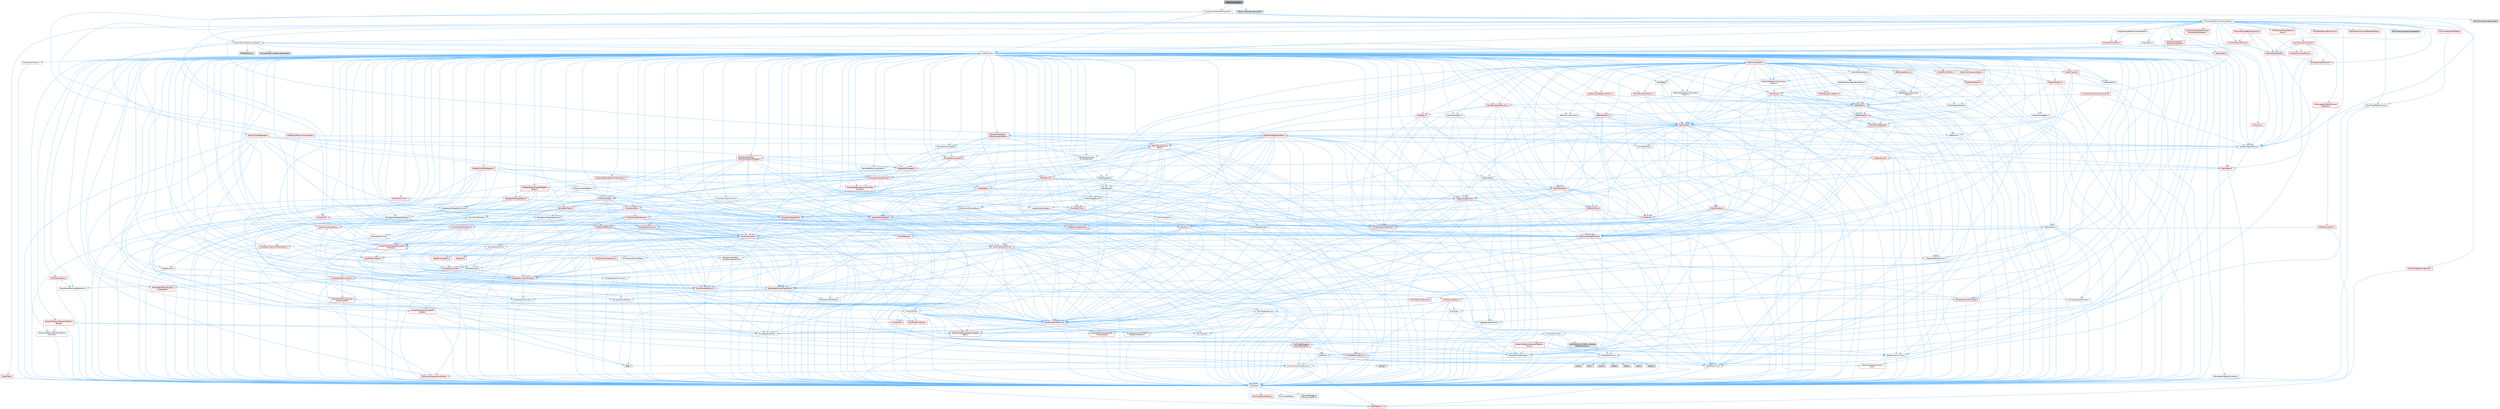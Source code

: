 digraph "CableComponent.h"
{
 // INTERACTIVE_SVG=YES
 // LATEX_PDF_SIZE
  bgcolor="transparent";
  edge [fontname=Helvetica,fontsize=10,labelfontname=Helvetica,labelfontsize=10];
  node [fontname=Helvetica,fontsize=10,shape=box,height=0.2,width=0.4];
  Node1 [id="Node000001",label="CableComponent.h",height=0.2,width=0.4,color="gray40", fillcolor="grey60", style="filled", fontcolor="black",tooltip=" "];
  Node1 -> Node2 [id="edge1_Node000001_Node000002",color="steelblue1",style="solid",tooltip=" "];
  Node2 [id="Node000002",label="Components/MeshComponent.h",height=0.2,width=0.4,color="grey40", fillcolor="white", style="filled",URL="$dd/d57/MeshComponent_8h.html",tooltip=" "];
  Node2 -> Node3 [id="edge2_Node000002_Node000003",color="steelblue1",style="solid",tooltip=" "];
  Node3 [id="Node000003",label="CoreMinimal.h",height=0.2,width=0.4,color="grey40", fillcolor="white", style="filled",URL="$d7/d67/CoreMinimal_8h.html",tooltip=" "];
  Node3 -> Node4 [id="edge3_Node000003_Node000004",color="steelblue1",style="solid",tooltip=" "];
  Node4 [id="Node000004",label="CoreTypes.h",height=0.2,width=0.4,color="grey40", fillcolor="white", style="filled",URL="$dc/dec/CoreTypes_8h.html",tooltip=" "];
  Node4 -> Node5 [id="edge4_Node000004_Node000005",color="steelblue1",style="solid",tooltip=" "];
  Node5 [id="Node000005",label="HAL/Platform.h",height=0.2,width=0.4,color="red", fillcolor="#FFF0F0", style="filled",URL="$d9/dd0/Platform_8h.html",tooltip=" "];
  Node4 -> Node15 [id="edge5_Node000004_Node000015",color="steelblue1",style="solid",tooltip=" "];
  Node15 [id="Node000015",label="ProfilingDebugging\l/UMemoryDefines.h",height=0.2,width=0.4,color="grey40", fillcolor="white", style="filled",URL="$d2/da2/UMemoryDefines_8h.html",tooltip=" "];
  Node4 -> Node16 [id="edge6_Node000004_Node000016",color="steelblue1",style="solid",tooltip=" "];
  Node16 [id="Node000016",label="Misc/CoreMiscDefines.h",height=0.2,width=0.4,color="red", fillcolor="#FFF0F0", style="filled",URL="$da/d38/CoreMiscDefines_8h.html",tooltip=" "];
  Node16 -> Node5 [id="edge7_Node000016_Node000005",color="steelblue1",style="solid",tooltip=" "];
  Node4 -> Node17 [id="edge8_Node000004_Node000017",color="steelblue1",style="solid",tooltip=" "];
  Node17 [id="Node000017",label="Misc/CoreDefines.h",height=0.2,width=0.4,color="grey40", fillcolor="white", style="filled",URL="$d3/dd2/CoreDefines_8h.html",tooltip=" "];
  Node3 -> Node18 [id="edge9_Node000003_Node000018",color="steelblue1",style="solid",tooltip=" "];
  Node18 [id="Node000018",label="CoreFwd.h",height=0.2,width=0.4,color="grey40", fillcolor="white", style="filled",URL="$d1/d1e/CoreFwd_8h.html",tooltip=" "];
  Node18 -> Node4 [id="edge10_Node000018_Node000004",color="steelblue1",style="solid",tooltip=" "];
  Node18 -> Node19 [id="edge11_Node000018_Node000019",color="steelblue1",style="solid",tooltip=" "];
  Node19 [id="Node000019",label="Containers/ContainersFwd.h",height=0.2,width=0.4,color="grey40", fillcolor="white", style="filled",URL="$d4/d0a/ContainersFwd_8h.html",tooltip=" "];
  Node19 -> Node5 [id="edge12_Node000019_Node000005",color="steelblue1",style="solid",tooltip=" "];
  Node19 -> Node4 [id="edge13_Node000019_Node000004",color="steelblue1",style="solid",tooltip=" "];
  Node19 -> Node20 [id="edge14_Node000019_Node000020",color="steelblue1",style="solid",tooltip=" "];
  Node20 [id="Node000020",label="Traits/IsContiguousContainer.h",height=0.2,width=0.4,color="red", fillcolor="#FFF0F0", style="filled",URL="$d5/d3c/IsContiguousContainer_8h.html",tooltip=" "];
  Node20 -> Node4 [id="edge15_Node000020_Node000004",color="steelblue1",style="solid",tooltip=" "];
  Node18 -> Node23 [id="edge16_Node000018_Node000023",color="steelblue1",style="solid",tooltip=" "];
  Node23 [id="Node000023",label="Math/MathFwd.h",height=0.2,width=0.4,color="grey40", fillcolor="white", style="filled",URL="$d2/d10/MathFwd_8h.html",tooltip=" "];
  Node23 -> Node5 [id="edge17_Node000023_Node000005",color="steelblue1",style="solid",tooltip=" "];
  Node18 -> Node24 [id="edge18_Node000018_Node000024",color="steelblue1",style="solid",tooltip=" "];
  Node24 [id="Node000024",label="UObject/UObjectHierarchy\lFwd.h",height=0.2,width=0.4,color="grey40", fillcolor="white", style="filled",URL="$d3/d13/UObjectHierarchyFwd_8h.html",tooltip=" "];
  Node3 -> Node24 [id="edge19_Node000003_Node000024",color="steelblue1",style="solid",tooltip=" "];
  Node3 -> Node19 [id="edge20_Node000003_Node000019",color="steelblue1",style="solid",tooltip=" "];
  Node3 -> Node25 [id="edge21_Node000003_Node000025",color="steelblue1",style="solid",tooltip=" "];
  Node25 [id="Node000025",label="Misc/VarArgs.h",height=0.2,width=0.4,color="grey40", fillcolor="white", style="filled",URL="$d5/d6f/VarArgs_8h.html",tooltip=" "];
  Node25 -> Node4 [id="edge22_Node000025_Node000004",color="steelblue1",style="solid",tooltip=" "];
  Node3 -> Node26 [id="edge23_Node000003_Node000026",color="steelblue1",style="solid",tooltip=" "];
  Node26 [id="Node000026",label="Logging/LogVerbosity.h",height=0.2,width=0.4,color="grey40", fillcolor="white", style="filled",URL="$d2/d8f/LogVerbosity_8h.html",tooltip=" "];
  Node26 -> Node4 [id="edge24_Node000026_Node000004",color="steelblue1",style="solid",tooltip=" "];
  Node3 -> Node27 [id="edge25_Node000003_Node000027",color="steelblue1",style="solid",tooltip=" "];
  Node27 [id="Node000027",label="Misc/OutputDevice.h",height=0.2,width=0.4,color="grey40", fillcolor="white", style="filled",URL="$d7/d32/OutputDevice_8h.html",tooltip=" "];
  Node27 -> Node18 [id="edge26_Node000027_Node000018",color="steelblue1",style="solid",tooltip=" "];
  Node27 -> Node4 [id="edge27_Node000027_Node000004",color="steelblue1",style="solid",tooltip=" "];
  Node27 -> Node26 [id="edge28_Node000027_Node000026",color="steelblue1",style="solid",tooltip=" "];
  Node27 -> Node25 [id="edge29_Node000027_Node000025",color="steelblue1",style="solid",tooltip=" "];
  Node27 -> Node28 [id="edge30_Node000027_Node000028",color="steelblue1",style="solid",tooltip=" "];
  Node28 [id="Node000028",label="Templates/IsArrayOrRefOf\lTypeByPredicate.h",height=0.2,width=0.4,color="grey40", fillcolor="white", style="filled",URL="$d6/da1/IsArrayOrRefOfTypeByPredicate_8h.html",tooltip=" "];
  Node28 -> Node4 [id="edge31_Node000028_Node000004",color="steelblue1",style="solid",tooltip=" "];
  Node27 -> Node29 [id="edge32_Node000027_Node000029",color="steelblue1",style="solid",tooltip=" "];
  Node29 [id="Node000029",label="Templates/IsValidVariadic\lFunctionArg.h",height=0.2,width=0.4,color="red", fillcolor="#FFF0F0", style="filled",URL="$d0/dc8/IsValidVariadicFunctionArg_8h.html",tooltip=" "];
  Node29 -> Node4 [id="edge33_Node000029_Node000004",color="steelblue1",style="solid",tooltip=" "];
  Node27 -> Node31 [id="edge34_Node000027_Node000031",color="steelblue1",style="solid",tooltip=" "];
  Node31 [id="Node000031",label="Traits/IsCharEncodingCompatible\lWith.h",height=0.2,width=0.4,color="red", fillcolor="#FFF0F0", style="filled",URL="$df/dd1/IsCharEncodingCompatibleWith_8h.html",tooltip=" "];
  Node3 -> Node33 [id="edge35_Node000003_Node000033",color="steelblue1",style="solid",tooltip=" "];
  Node33 [id="Node000033",label="HAL/PlatformCrt.h",height=0.2,width=0.4,color="grey40", fillcolor="white", style="filled",URL="$d8/d75/PlatformCrt_8h.html",tooltip=" "];
  Node33 -> Node34 [id="edge36_Node000033_Node000034",color="steelblue1",style="solid",tooltip=" "];
  Node34 [id="Node000034",label="new",height=0.2,width=0.4,color="grey60", fillcolor="#E0E0E0", style="filled",tooltip=" "];
  Node33 -> Node35 [id="edge37_Node000033_Node000035",color="steelblue1",style="solid",tooltip=" "];
  Node35 [id="Node000035",label="wchar.h",height=0.2,width=0.4,color="grey60", fillcolor="#E0E0E0", style="filled",tooltip=" "];
  Node33 -> Node36 [id="edge38_Node000033_Node000036",color="steelblue1",style="solid",tooltip=" "];
  Node36 [id="Node000036",label="stddef.h",height=0.2,width=0.4,color="grey60", fillcolor="#E0E0E0", style="filled",tooltip=" "];
  Node33 -> Node37 [id="edge39_Node000033_Node000037",color="steelblue1",style="solid",tooltip=" "];
  Node37 [id="Node000037",label="stdlib.h",height=0.2,width=0.4,color="grey60", fillcolor="#E0E0E0", style="filled",tooltip=" "];
  Node33 -> Node38 [id="edge40_Node000033_Node000038",color="steelblue1",style="solid",tooltip=" "];
  Node38 [id="Node000038",label="stdio.h",height=0.2,width=0.4,color="grey60", fillcolor="#E0E0E0", style="filled",tooltip=" "];
  Node33 -> Node39 [id="edge41_Node000033_Node000039",color="steelblue1",style="solid",tooltip=" "];
  Node39 [id="Node000039",label="stdarg.h",height=0.2,width=0.4,color="grey60", fillcolor="#E0E0E0", style="filled",tooltip=" "];
  Node33 -> Node40 [id="edge42_Node000033_Node000040",color="steelblue1",style="solid",tooltip=" "];
  Node40 [id="Node000040",label="math.h",height=0.2,width=0.4,color="grey60", fillcolor="#E0E0E0", style="filled",tooltip=" "];
  Node33 -> Node41 [id="edge43_Node000033_Node000041",color="steelblue1",style="solid",tooltip=" "];
  Node41 [id="Node000041",label="float.h",height=0.2,width=0.4,color="grey60", fillcolor="#E0E0E0", style="filled",tooltip=" "];
  Node33 -> Node42 [id="edge44_Node000033_Node000042",color="steelblue1",style="solid",tooltip=" "];
  Node42 [id="Node000042",label="string.h",height=0.2,width=0.4,color="grey60", fillcolor="#E0E0E0", style="filled",tooltip=" "];
  Node3 -> Node43 [id="edge45_Node000003_Node000043",color="steelblue1",style="solid",tooltip=" "];
  Node43 [id="Node000043",label="HAL/PlatformMisc.h",height=0.2,width=0.4,color="grey40", fillcolor="white", style="filled",URL="$d0/df5/PlatformMisc_8h.html",tooltip=" "];
  Node43 -> Node4 [id="edge46_Node000043_Node000004",color="steelblue1",style="solid",tooltip=" "];
  Node43 -> Node44 [id="edge47_Node000043_Node000044",color="steelblue1",style="solid",tooltip=" "];
  Node44 [id="Node000044",label="GenericPlatform/GenericPlatform\lMisc.h",height=0.2,width=0.4,color="red", fillcolor="#FFF0F0", style="filled",URL="$db/d9a/GenericPlatformMisc_8h.html",tooltip=" "];
  Node44 -> Node18 [id="edge48_Node000044_Node000018",color="steelblue1",style="solid",tooltip=" "];
  Node44 -> Node4 [id="edge49_Node000044_Node000004",color="steelblue1",style="solid",tooltip=" "];
  Node44 -> Node33 [id="edge50_Node000044_Node000033",color="steelblue1",style="solid",tooltip=" "];
  Node44 -> Node48 [id="edge51_Node000044_Node000048",color="steelblue1",style="solid",tooltip=" "];
  Node48 [id="Node000048",label="Math/NumericLimits.h",height=0.2,width=0.4,color="grey40", fillcolor="white", style="filled",URL="$df/d1b/NumericLimits_8h.html",tooltip=" "];
  Node48 -> Node4 [id="edge52_Node000048_Node000004",color="steelblue1",style="solid",tooltip=" "];
  Node44 -> Node50 [id="edge53_Node000044_Node000050",color="steelblue1",style="solid",tooltip=" "];
  Node50 [id="Node000050",label="Misc/EnumClassFlags.h",height=0.2,width=0.4,color="grey40", fillcolor="white", style="filled",URL="$d8/de7/EnumClassFlags_8h.html",tooltip=" "];
  Node43 -> Node53 [id="edge54_Node000043_Node000053",color="steelblue1",style="solid",tooltip=" "];
  Node53 [id="Node000053",label="COMPILED_PLATFORM_HEADER\l(PlatformMisc.h)",height=0.2,width=0.4,color="grey60", fillcolor="#E0E0E0", style="filled",tooltip=" "];
  Node43 -> Node54 [id="edge55_Node000043_Node000054",color="steelblue1",style="solid",tooltip=" "];
  Node54 [id="Node000054",label="ProfilingDebugging\l/CpuProfilerTrace.h",height=0.2,width=0.4,color="red", fillcolor="#FFF0F0", style="filled",URL="$da/dcb/CpuProfilerTrace_8h.html",tooltip=" "];
  Node54 -> Node4 [id="edge56_Node000054_Node000004",color="steelblue1",style="solid",tooltip=" "];
  Node54 -> Node19 [id="edge57_Node000054_Node000019",color="steelblue1",style="solid",tooltip=" "];
  Node54 -> Node55 [id="edge58_Node000054_Node000055",color="steelblue1",style="solid",tooltip=" "];
  Node55 [id="Node000055",label="HAL/PlatformAtomics.h",height=0.2,width=0.4,color="red", fillcolor="#FFF0F0", style="filled",URL="$d3/d36/PlatformAtomics_8h.html",tooltip=" "];
  Node55 -> Node4 [id="edge59_Node000055_Node000004",color="steelblue1",style="solid",tooltip=" "];
  Node3 -> Node62 [id="edge60_Node000003_Node000062",color="steelblue1",style="solid",tooltip=" "];
  Node62 [id="Node000062",label="Misc/AssertionMacros.h",height=0.2,width=0.4,color="red", fillcolor="#FFF0F0", style="filled",URL="$d0/dfa/AssertionMacros_8h.html",tooltip=" "];
  Node62 -> Node4 [id="edge61_Node000062_Node000004",color="steelblue1",style="solid",tooltip=" "];
  Node62 -> Node5 [id="edge62_Node000062_Node000005",color="steelblue1",style="solid",tooltip=" "];
  Node62 -> Node43 [id="edge63_Node000062_Node000043",color="steelblue1",style="solid",tooltip=" "];
  Node62 -> Node63 [id="edge64_Node000062_Node000063",color="steelblue1",style="solid",tooltip=" "];
  Node63 [id="Node000063",label="Templates/EnableIf.h",height=0.2,width=0.4,color="grey40", fillcolor="white", style="filled",URL="$d7/d60/EnableIf_8h.html",tooltip=" "];
  Node63 -> Node4 [id="edge65_Node000063_Node000004",color="steelblue1",style="solid",tooltip=" "];
  Node62 -> Node28 [id="edge66_Node000062_Node000028",color="steelblue1",style="solid",tooltip=" "];
  Node62 -> Node29 [id="edge67_Node000062_Node000029",color="steelblue1",style="solid",tooltip=" "];
  Node62 -> Node31 [id="edge68_Node000062_Node000031",color="steelblue1",style="solid",tooltip=" "];
  Node62 -> Node25 [id="edge69_Node000062_Node000025",color="steelblue1",style="solid",tooltip=" "];
  Node3 -> Node71 [id="edge70_Node000003_Node000071",color="steelblue1",style="solid",tooltip=" "];
  Node71 [id="Node000071",label="Templates/IsPointer.h",height=0.2,width=0.4,color="grey40", fillcolor="white", style="filled",URL="$d7/d05/IsPointer_8h.html",tooltip=" "];
  Node71 -> Node4 [id="edge71_Node000071_Node000004",color="steelblue1",style="solid",tooltip=" "];
  Node3 -> Node72 [id="edge72_Node000003_Node000072",color="steelblue1",style="solid",tooltip=" "];
  Node72 [id="Node000072",label="HAL/PlatformMemory.h",height=0.2,width=0.4,color="red", fillcolor="#FFF0F0", style="filled",URL="$de/d68/PlatformMemory_8h.html",tooltip=" "];
  Node72 -> Node4 [id="edge73_Node000072_Node000004",color="steelblue1",style="solid",tooltip=" "];
  Node3 -> Node55 [id="edge74_Node000003_Node000055",color="steelblue1",style="solid",tooltip=" "];
  Node3 -> Node77 [id="edge75_Node000003_Node000077",color="steelblue1",style="solid",tooltip=" "];
  Node77 [id="Node000077",label="Misc/Exec.h",height=0.2,width=0.4,color="grey40", fillcolor="white", style="filled",URL="$de/ddb/Exec_8h.html",tooltip=" "];
  Node77 -> Node4 [id="edge76_Node000077_Node000004",color="steelblue1",style="solid",tooltip=" "];
  Node77 -> Node62 [id="edge77_Node000077_Node000062",color="steelblue1",style="solid",tooltip=" "];
  Node3 -> Node78 [id="edge78_Node000003_Node000078",color="steelblue1",style="solid",tooltip=" "];
  Node78 [id="Node000078",label="HAL/MemoryBase.h",height=0.2,width=0.4,color="red", fillcolor="#FFF0F0", style="filled",URL="$d6/d9f/MemoryBase_8h.html",tooltip=" "];
  Node78 -> Node4 [id="edge79_Node000078_Node000004",color="steelblue1",style="solid",tooltip=" "];
  Node78 -> Node55 [id="edge80_Node000078_Node000055",color="steelblue1",style="solid",tooltip=" "];
  Node78 -> Node33 [id="edge81_Node000078_Node000033",color="steelblue1",style="solid",tooltip=" "];
  Node78 -> Node77 [id="edge82_Node000078_Node000077",color="steelblue1",style="solid",tooltip=" "];
  Node78 -> Node27 [id="edge83_Node000078_Node000027",color="steelblue1",style="solid",tooltip=" "];
  Node3 -> Node88 [id="edge84_Node000003_Node000088",color="steelblue1",style="solid",tooltip=" "];
  Node88 [id="Node000088",label="HAL/UnrealMemory.h",height=0.2,width=0.4,color="red", fillcolor="#FFF0F0", style="filled",URL="$d9/d96/UnrealMemory_8h.html",tooltip=" "];
  Node88 -> Node4 [id="edge85_Node000088_Node000004",color="steelblue1",style="solid",tooltip=" "];
  Node88 -> Node78 [id="edge86_Node000088_Node000078",color="steelblue1",style="solid",tooltip=" "];
  Node88 -> Node72 [id="edge87_Node000088_Node000072",color="steelblue1",style="solid",tooltip=" "];
  Node88 -> Node71 [id="edge88_Node000088_Node000071",color="steelblue1",style="solid",tooltip=" "];
  Node3 -> Node90 [id="edge89_Node000003_Node000090",color="steelblue1",style="solid",tooltip=" "];
  Node90 [id="Node000090",label="Templates/IsArithmetic.h",height=0.2,width=0.4,color="grey40", fillcolor="white", style="filled",URL="$d2/d5d/IsArithmetic_8h.html",tooltip=" "];
  Node90 -> Node4 [id="edge90_Node000090_Node000004",color="steelblue1",style="solid",tooltip=" "];
  Node3 -> Node84 [id="edge91_Node000003_Node000084",color="steelblue1",style="solid",tooltip=" "];
  Node84 [id="Node000084",label="Templates/AndOrNot.h",height=0.2,width=0.4,color="grey40", fillcolor="white", style="filled",URL="$db/d0a/AndOrNot_8h.html",tooltip=" "];
  Node84 -> Node4 [id="edge92_Node000084_Node000004",color="steelblue1",style="solid",tooltip=" "];
  Node3 -> Node91 [id="edge93_Node000003_Node000091",color="steelblue1",style="solid",tooltip=" "];
  Node91 [id="Node000091",label="Templates/IsPODType.h",height=0.2,width=0.4,color="grey40", fillcolor="white", style="filled",URL="$d7/db1/IsPODType_8h.html",tooltip=" "];
  Node91 -> Node4 [id="edge94_Node000091_Node000004",color="steelblue1",style="solid",tooltip=" "];
  Node3 -> Node92 [id="edge95_Node000003_Node000092",color="steelblue1",style="solid",tooltip=" "];
  Node92 [id="Node000092",label="Templates/IsUECoreType.h",height=0.2,width=0.4,color="red", fillcolor="#FFF0F0", style="filled",URL="$d1/db8/IsUECoreType_8h.html",tooltip=" "];
  Node92 -> Node4 [id="edge96_Node000092_Node000004",color="steelblue1",style="solid",tooltip=" "];
  Node3 -> Node85 [id="edge97_Node000003_Node000085",color="steelblue1",style="solid",tooltip=" "];
  Node85 [id="Node000085",label="Templates/IsTriviallyCopy\lConstructible.h",height=0.2,width=0.4,color="red", fillcolor="#FFF0F0", style="filled",URL="$d3/d78/IsTriviallyCopyConstructible_8h.html",tooltip=" "];
  Node85 -> Node4 [id="edge98_Node000085_Node000004",color="steelblue1",style="solid",tooltip=" "];
  Node3 -> Node93 [id="edge99_Node000003_Node000093",color="steelblue1",style="solid",tooltip=" "];
  Node93 [id="Node000093",label="Templates/UnrealTypeTraits.h",height=0.2,width=0.4,color="red", fillcolor="#FFF0F0", style="filled",URL="$d2/d2d/UnrealTypeTraits_8h.html",tooltip=" "];
  Node93 -> Node4 [id="edge100_Node000093_Node000004",color="steelblue1",style="solid",tooltip=" "];
  Node93 -> Node71 [id="edge101_Node000093_Node000071",color="steelblue1",style="solid",tooltip=" "];
  Node93 -> Node62 [id="edge102_Node000093_Node000062",color="steelblue1",style="solid",tooltip=" "];
  Node93 -> Node84 [id="edge103_Node000093_Node000084",color="steelblue1",style="solid",tooltip=" "];
  Node93 -> Node63 [id="edge104_Node000093_Node000063",color="steelblue1",style="solid",tooltip=" "];
  Node93 -> Node90 [id="edge105_Node000093_Node000090",color="steelblue1",style="solid",tooltip=" "];
  Node93 -> Node91 [id="edge106_Node000093_Node000091",color="steelblue1",style="solid",tooltip=" "];
  Node93 -> Node92 [id="edge107_Node000093_Node000092",color="steelblue1",style="solid",tooltip=" "];
  Node93 -> Node85 [id="edge108_Node000093_Node000085",color="steelblue1",style="solid",tooltip=" "];
  Node3 -> Node63 [id="edge109_Node000003_Node000063",color="steelblue1",style="solid",tooltip=" "];
  Node3 -> Node95 [id="edge110_Node000003_Node000095",color="steelblue1",style="solid",tooltip=" "];
  Node95 [id="Node000095",label="Templates/RemoveReference.h",height=0.2,width=0.4,color="grey40", fillcolor="white", style="filled",URL="$da/dbe/RemoveReference_8h.html",tooltip=" "];
  Node95 -> Node4 [id="edge111_Node000095_Node000004",color="steelblue1",style="solid",tooltip=" "];
  Node3 -> Node96 [id="edge112_Node000003_Node000096",color="steelblue1",style="solid",tooltip=" "];
  Node96 [id="Node000096",label="Templates/IntegralConstant.h",height=0.2,width=0.4,color="grey40", fillcolor="white", style="filled",URL="$db/d1b/IntegralConstant_8h.html",tooltip=" "];
  Node96 -> Node4 [id="edge113_Node000096_Node000004",color="steelblue1",style="solid",tooltip=" "];
  Node3 -> Node97 [id="edge114_Node000003_Node000097",color="steelblue1",style="solid",tooltip=" "];
  Node97 [id="Node000097",label="Templates/IsClass.h",height=0.2,width=0.4,color="grey40", fillcolor="white", style="filled",URL="$db/dcb/IsClass_8h.html",tooltip=" "];
  Node97 -> Node4 [id="edge115_Node000097_Node000004",color="steelblue1",style="solid",tooltip=" "];
  Node3 -> Node98 [id="edge116_Node000003_Node000098",color="steelblue1",style="solid",tooltip=" "];
  Node98 [id="Node000098",label="Templates/TypeCompatible\lBytes.h",height=0.2,width=0.4,color="red", fillcolor="#FFF0F0", style="filled",URL="$df/d0a/TypeCompatibleBytes_8h.html",tooltip=" "];
  Node98 -> Node4 [id="edge117_Node000098_Node000004",color="steelblue1",style="solid",tooltip=" "];
  Node98 -> Node42 [id="edge118_Node000098_Node000042",color="steelblue1",style="solid",tooltip=" "];
  Node98 -> Node34 [id="edge119_Node000098_Node000034",color="steelblue1",style="solid",tooltip=" "];
  Node3 -> Node20 [id="edge120_Node000003_Node000020",color="steelblue1",style="solid",tooltip=" "];
  Node3 -> Node99 [id="edge121_Node000003_Node000099",color="steelblue1",style="solid",tooltip=" "];
  Node99 [id="Node000099",label="Templates/UnrealTemplate.h",height=0.2,width=0.4,color="red", fillcolor="#FFF0F0", style="filled",URL="$d4/d24/UnrealTemplate_8h.html",tooltip=" "];
  Node99 -> Node4 [id="edge122_Node000099_Node000004",color="steelblue1",style="solid",tooltip=" "];
  Node99 -> Node71 [id="edge123_Node000099_Node000071",color="steelblue1",style="solid",tooltip=" "];
  Node99 -> Node88 [id="edge124_Node000099_Node000088",color="steelblue1",style="solid",tooltip=" "];
  Node99 -> Node93 [id="edge125_Node000099_Node000093",color="steelblue1",style="solid",tooltip=" "];
  Node99 -> Node95 [id="edge126_Node000099_Node000095",color="steelblue1",style="solid",tooltip=" "];
  Node99 -> Node98 [id="edge127_Node000099_Node000098",color="steelblue1",style="solid",tooltip=" "];
  Node99 -> Node20 [id="edge128_Node000099_Node000020",color="steelblue1",style="solid",tooltip=" "];
  Node3 -> Node48 [id="edge129_Node000003_Node000048",color="steelblue1",style="solid",tooltip=" "];
  Node3 -> Node103 [id="edge130_Node000003_Node000103",color="steelblue1",style="solid",tooltip=" "];
  Node103 [id="Node000103",label="HAL/PlatformMath.h",height=0.2,width=0.4,color="red", fillcolor="#FFF0F0", style="filled",URL="$dc/d53/PlatformMath_8h.html",tooltip=" "];
  Node103 -> Node4 [id="edge131_Node000103_Node000004",color="steelblue1",style="solid",tooltip=" "];
  Node3 -> Node86 [id="edge132_Node000003_Node000086",color="steelblue1",style="solid",tooltip=" "];
  Node86 [id="Node000086",label="Templates/IsTriviallyCopy\lAssignable.h",height=0.2,width=0.4,color="red", fillcolor="#FFF0F0", style="filled",URL="$d2/df2/IsTriviallyCopyAssignable_8h.html",tooltip=" "];
  Node86 -> Node4 [id="edge133_Node000086_Node000004",color="steelblue1",style="solid",tooltip=" "];
  Node3 -> Node111 [id="edge134_Node000003_Node000111",color="steelblue1",style="solid",tooltip=" "];
  Node111 [id="Node000111",label="Templates/MemoryOps.h",height=0.2,width=0.4,color="red", fillcolor="#FFF0F0", style="filled",URL="$db/dea/MemoryOps_8h.html",tooltip=" "];
  Node111 -> Node4 [id="edge135_Node000111_Node000004",color="steelblue1",style="solid",tooltip=" "];
  Node111 -> Node88 [id="edge136_Node000111_Node000088",color="steelblue1",style="solid",tooltip=" "];
  Node111 -> Node86 [id="edge137_Node000111_Node000086",color="steelblue1",style="solid",tooltip=" "];
  Node111 -> Node85 [id="edge138_Node000111_Node000085",color="steelblue1",style="solid",tooltip=" "];
  Node111 -> Node93 [id="edge139_Node000111_Node000093",color="steelblue1",style="solid",tooltip=" "];
  Node111 -> Node34 [id="edge140_Node000111_Node000034",color="steelblue1",style="solid",tooltip=" "];
  Node3 -> Node112 [id="edge141_Node000003_Node000112",color="steelblue1",style="solid",tooltip=" "];
  Node112 [id="Node000112",label="Containers/ContainerAllocation\lPolicies.h",height=0.2,width=0.4,color="red", fillcolor="#FFF0F0", style="filled",URL="$d7/dff/ContainerAllocationPolicies_8h.html",tooltip=" "];
  Node112 -> Node4 [id="edge142_Node000112_Node000004",color="steelblue1",style="solid",tooltip=" "];
  Node112 -> Node112 [id="edge143_Node000112_Node000112",color="steelblue1",style="solid",tooltip=" "];
  Node112 -> Node103 [id="edge144_Node000112_Node000103",color="steelblue1",style="solid",tooltip=" "];
  Node112 -> Node88 [id="edge145_Node000112_Node000088",color="steelblue1",style="solid",tooltip=" "];
  Node112 -> Node48 [id="edge146_Node000112_Node000048",color="steelblue1",style="solid",tooltip=" "];
  Node112 -> Node62 [id="edge147_Node000112_Node000062",color="steelblue1",style="solid",tooltip=" "];
  Node112 -> Node111 [id="edge148_Node000112_Node000111",color="steelblue1",style="solid",tooltip=" "];
  Node112 -> Node98 [id="edge149_Node000112_Node000098",color="steelblue1",style="solid",tooltip=" "];
  Node3 -> Node115 [id="edge150_Node000003_Node000115",color="steelblue1",style="solid",tooltip=" "];
  Node115 [id="Node000115",label="Templates/IsEnumClass.h",height=0.2,width=0.4,color="grey40", fillcolor="white", style="filled",URL="$d7/d15/IsEnumClass_8h.html",tooltip=" "];
  Node115 -> Node4 [id="edge151_Node000115_Node000004",color="steelblue1",style="solid",tooltip=" "];
  Node115 -> Node84 [id="edge152_Node000115_Node000084",color="steelblue1",style="solid",tooltip=" "];
  Node3 -> Node116 [id="edge153_Node000003_Node000116",color="steelblue1",style="solid",tooltip=" "];
  Node116 [id="Node000116",label="HAL/PlatformProperties.h",height=0.2,width=0.4,color="red", fillcolor="#FFF0F0", style="filled",URL="$d9/db0/PlatformProperties_8h.html",tooltip=" "];
  Node116 -> Node4 [id="edge154_Node000116_Node000004",color="steelblue1",style="solid",tooltip=" "];
  Node3 -> Node119 [id="edge155_Node000003_Node000119",color="steelblue1",style="solid",tooltip=" "];
  Node119 [id="Node000119",label="Misc/EngineVersionBase.h",height=0.2,width=0.4,color="grey40", fillcolor="white", style="filled",URL="$d5/d2b/EngineVersionBase_8h.html",tooltip=" "];
  Node119 -> Node4 [id="edge156_Node000119_Node000004",color="steelblue1",style="solid",tooltip=" "];
  Node3 -> Node120 [id="edge157_Node000003_Node000120",color="steelblue1",style="solid",tooltip=" "];
  Node120 [id="Node000120",label="Internationalization\l/TextNamespaceFwd.h",height=0.2,width=0.4,color="grey40", fillcolor="white", style="filled",URL="$d8/d97/TextNamespaceFwd_8h.html",tooltip=" "];
  Node120 -> Node4 [id="edge158_Node000120_Node000004",color="steelblue1",style="solid",tooltip=" "];
  Node3 -> Node121 [id="edge159_Node000003_Node000121",color="steelblue1",style="solid",tooltip=" "];
  Node121 [id="Node000121",label="Serialization/Archive.h",height=0.2,width=0.4,color="red", fillcolor="#FFF0F0", style="filled",URL="$d7/d3b/Archive_8h.html",tooltip=" "];
  Node121 -> Node18 [id="edge160_Node000121_Node000018",color="steelblue1",style="solid",tooltip=" "];
  Node121 -> Node4 [id="edge161_Node000121_Node000004",color="steelblue1",style="solid",tooltip=" "];
  Node121 -> Node116 [id="edge162_Node000121_Node000116",color="steelblue1",style="solid",tooltip=" "];
  Node121 -> Node120 [id="edge163_Node000121_Node000120",color="steelblue1",style="solid",tooltip=" "];
  Node121 -> Node23 [id="edge164_Node000121_Node000023",color="steelblue1",style="solid",tooltip=" "];
  Node121 -> Node62 [id="edge165_Node000121_Node000062",color="steelblue1",style="solid",tooltip=" "];
  Node121 -> Node119 [id="edge166_Node000121_Node000119",color="steelblue1",style="solid",tooltip=" "];
  Node121 -> Node25 [id="edge167_Node000121_Node000025",color="steelblue1",style="solid",tooltip=" "];
  Node121 -> Node63 [id="edge168_Node000121_Node000063",color="steelblue1",style="solid",tooltip=" "];
  Node121 -> Node28 [id="edge169_Node000121_Node000028",color="steelblue1",style="solid",tooltip=" "];
  Node121 -> Node115 [id="edge170_Node000121_Node000115",color="steelblue1",style="solid",tooltip=" "];
  Node121 -> Node29 [id="edge171_Node000121_Node000029",color="steelblue1",style="solid",tooltip=" "];
  Node121 -> Node99 [id="edge172_Node000121_Node000099",color="steelblue1",style="solid",tooltip=" "];
  Node121 -> Node31 [id="edge173_Node000121_Node000031",color="steelblue1",style="solid",tooltip=" "];
  Node121 -> Node124 [id="edge174_Node000121_Node000124",color="steelblue1",style="solid",tooltip=" "];
  Node124 [id="Node000124",label="UObject/ObjectVersion.h",height=0.2,width=0.4,color="grey40", fillcolor="white", style="filled",URL="$da/d63/ObjectVersion_8h.html",tooltip=" "];
  Node124 -> Node4 [id="edge175_Node000124_Node000004",color="steelblue1",style="solid",tooltip=" "];
  Node3 -> Node125 [id="edge176_Node000003_Node000125",color="steelblue1",style="solid",tooltip=" "];
  Node125 [id="Node000125",label="Templates/Less.h",height=0.2,width=0.4,color="grey40", fillcolor="white", style="filled",URL="$de/dc8/Less_8h.html",tooltip=" "];
  Node125 -> Node4 [id="edge177_Node000125_Node000004",color="steelblue1",style="solid",tooltip=" "];
  Node125 -> Node99 [id="edge178_Node000125_Node000099",color="steelblue1",style="solid",tooltip=" "];
  Node3 -> Node126 [id="edge179_Node000003_Node000126",color="steelblue1",style="solid",tooltip=" "];
  Node126 [id="Node000126",label="Templates/Sorting.h",height=0.2,width=0.4,color="grey40", fillcolor="white", style="filled",URL="$d3/d9e/Sorting_8h.html",tooltip=" "];
  Node126 -> Node4 [id="edge180_Node000126_Node000004",color="steelblue1",style="solid",tooltip=" "];
  Node126 -> Node127 [id="edge181_Node000126_Node000127",color="steelblue1",style="solid",tooltip=" "];
  Node127 [id="Node000127",label="Algo/BinarySearch.h",height=0.2,width=0.4,color="red", fillcolor="#FFF0F0", style="filled",URL="$db/db4/BinarySearch_8h.html",tooltip=" "];
  Node127 -> Node129 [id="edge182_Node000127_Node000129",color="steelblue1",style="solid",tooltip=" "];
  Node129 [id="Node000129",label="Templates/Invoke.h",height=0.2,width=0.4,color="red", fillcolor="#FFF0F0", style="filled",URL="$d7/deb/Invoke_8h.html",tooltip=" "];
  Node129 -> Node4 [id="edge183_Node000129_Node000004",color="steelblue1",style="solid",tooltip=" "];
  Node129 -> Node99 [id="edge184_Node000129_Node000099",color="steelblue1",style="solid",tooltip=" "];
  Node127 -> Node125 [id="edge185_Node000127_Node000125",color="steelblue1",style="solid",tooltip=" "];
  Node126 -> Node131 [id="edge186_Node000126_Node000131",color="steelblue1",style="solid",tooltip=" "];
  Node131 [id="Node000131",label="Algo/Sort.h",height=0.2,width=0.4,color="red", fillcolor="#FFF0F0", style="filled",URL="$d1/d87/Sort_8h.html",tooltip=" "];
  Node126 -> Node103 [id="edge187_Node000126_Node000103",color="steelblue1",style="solid",tooltip=" "];
  Node126 -> Node125 [id="edge188_Node000126_Node000125",color="steelblue1",style="solid",tooltip=" "];
  Node3 -> Node137 [id="edge189_Node000003_Node000137",color="steelblue1",style="solid",tooltip=" "];
  Node137 [id="Node000137",label="Misc/Char.h",height=0.2,width=0.4,color="red", fillcolor="#FFF0F0", style="filled",URL="$d0/d58/Char_8h.html",tooltip=" "];
  Node137 -> Node4 [id="edge190_Node000137_Node000004",color="steelblue1",style="solid",tooltip=" "];
  Node3 -> Node140 [id="edge191_Node000003_Node000140",color="steelblue1",style="solid",tooltip=" "];
  Node140 [id="Node000140",label="GenericPlatform/GenericPlatform\lStricmp.h",height=0.2,width=0.4,color="grey40", fillcolor="white", style="filled",URL="$d2/d86/GenericPlatformStricmp_8h.html",tooltip=" "];
  Node140 -> Node4 [id="edge192_Node000140_Node000004",color="steelblue1",style="solid",tooltip=" "];
  Node3 -> Node141 [id="edge193_Node000003_Node000141",color="steelblue1",style="solid",tooltip=" "];
  Node141 [id="Node000141",label="GenericPlatform/GenericPlatform\lString.h",height=0.2,width=0.4,color="red", fillcolor="#FFF0F0", style="filled",URL="$dd/d20/GenericPlatformString_8h.html",tooltip=" "];
  Node141 -> Node4 [id="edge194_Node000141_Node000004",color="steelblue1",style="solid",tooltip=" "];
  Node141 -> Node140 [id="edge195_Node000141_Node000140",color="steelblue1",style="solid",tooltip=" "];
  Node141 -> Node63 [id="edge196_Node000141_Node000063",color="steelblue1",style="solid",tooltip=" "];
  Node141 -> Node31 [id="edge197_Node000141_Node000031",color="steelblue1",style="solid",tooltip=" "];
  Node3 -> Node74 [id="edge198_Node000003_Node000074",color="steelblue1",style="solid",tooltip=" "];
  Node74 [id="Node000074",label="HAL/PlatformString.h",height=0.2,width=0.4,color="red", fillcolor="#FFF0F0", style="filled",URL="$db/db5/PlatformString_8h.html",tooltip=" "];
  Node74 -> Node4 [id="edge199_Node000074_Node000004",color="steelblue1",style="solid",tooltip=" "];
  Node3 -> Node144 [id="edge200_Node000003_Node000144",color="steelblue1",style="solid",tooltip=" "];
  Node144 [id="Node000144",label="Misc/CString.h",height=0.2,width=0.4,color="grey40", fillcolor="white", style="filled",URL="$d2/d49/CString_8h.html",tooltip=" "];
  Node144 -> Node4 [id="edge201_Node000144_Node000004",color="steelblue1",style="solid",tooltip=" "];
  Node144 -> Node33 [id="edge202_Node000144_Node000033",color="steelblue1",style="solid",tooltip=" "];
  Node144 -> Node74 [id="edge203_Node000144_Node000074",color="steelblue1",style="solid",tooltip=" "];
  Node144 -> Node62 [id="edge204_Node000144_Node000062",color="steelblue1",style="solid",tooltip=" "];
  Node144 -> Node137 [id="edge205_Node000144_Node000137",color="steelblue1",style="solid",tooltip=" "];
  Node144 -> Node25 [id="edge206_Node000144_Node000025",color="steelblue1",style="solid",tooltip=" "];
  Node144 -> Node28 [id="edge207_Node000144_Node000028",color="steelblue1",style="solid",tooltip=" "];
  Node144 -> Node29 [id="edge208_Node000144_Node000029",color="steelblue1",style="solid",tooltip=" "];
  Node144 -> Node31 [id="edge209_Node000144_Node000031",color="steelblue1",style="solid",tooltip=" "];
  Node3 -> Node145 [id="edge210_Node000003_Node000145",color="steelblue1",style="solid",tooltip=" "];
  Node145 [id="Node000145",label="Misc/Crc.h",height=0.2,width=0.4,color="red", fillcolor="#FFF0F0", style="filled",URL="$d4/dd2/Crc_8h.html",tooltip=" "];
  Node145 -> Node4 [id="edge211_Node000145_Node000004",color="steelblue1",style="solid",tooltip=" "];
  Node145 -> Node74 [id="edge212_Node000145_Node000074",color="steelblue1",style="solid",tooltip=" "];
  Node145 -> Node62 [id="edge213_Node000145_Node000062",color="steelblue1",style="solid",tooltip=" "];
  Node145 -> Node144 [id="edge214_Node000145_Node000144",color="steelblue1",style="solid",tooltip=" "];
  Node145 -> Node137 [id="edge215_Node000145_Node000137",color="steelblue1",style="solid",tooltip=" "];
  Node145 -> Node93 [id="edge216_Node000145_Node000093",color="steelblue1",style="solid",tooltip=" "];
  Node3 -> Node136 [id="edge217_Node000003_Node000136",color="steelblue1",style="solid",tooltip=" "];
  Node136 [id="Node000136",label="Math/UnrealMathUtility.h",height=0.2,width=0.4,color="red", fillcolor="#FFF0F0", style="filled",URL="$db/db8/UnrealMathUtility_8h.html",tooltip=" "];
  Node136 -> Node4 [id="edge218_Node000136_Node000004",color="steelblue1",style="solid",tooltip=" "];
  Node136 -> Node62 [id="edge219_Node000136_Node000062",color="steelblue1",style="solid",tooltip=" "];
  Node136 -> Node103 [id="edge220_Node000136_Node000103",color="steelblue1",style="solid",tooltip=" "];
  Node136 -> Node23 [id="edge221_Node000136_Node000023",color="steelblue1",style="solid",tooltip=" "];
  Node3 -> Node146 [id="edge222_Node000003_Node000146",color="steelblue1",style="solid",tooltip=" "];
  Node146 [id="Node000146",label="Containers/UnrealString.h",height=0.2,width=0.4,color="red", fillcolor="#FFF0F0", style="filled",URL="$d5/dba/UnrealString_8h.html",tooltip=" "];
  Node3 -> Node150 [id="edge223_Node000003_Node000150",color="steelblue1",style="solid",tooltip=" "];
  Node150 [id="Node000150",label="Containers/Array.h",height=0.2,width=0.4,color="red", fillcolor="#FFF0F0", style="filled",URL="$df/dd0/Array_8h.html",tooltip=" "];
  Node150 -> Node4 [id="edge224_Node000150_Node000004",color="steelblue1",style="solid",tooltip=" "];
  Node150 -> Node62 [id="edge225_Node000150_Node000062",color="steelblue1",style="solid",tooltip=" "];
  Node150 -> Node88 [id="edge226_Node000150_Node000088",color="steelblue1",style="solid",tooltip=" "];
  Node150 -> Node93 [id="edge227_Node000150_Node000093",color="steelblue1",style="solid",tooltip=" "];
  Node150 -> Node99 [id="edge228_Node000150_Node000099",color="steelblue1",style="solid",tooltip=" "];
  Node150 -> Node112 [id="edge229_Node000150_Node000112",color="steelblue1",style="solid",tooltip=" "];
  Node150 -> Node121 [id="edge230_Node000150_Node000121",color="steelblue1",style="solid",tooltip=" "];
  Node150 -> Node129 [id="edge231_Node000150_Node000129",color="steelblue1",style="solid",tooltip=" "];
  Node150 -> Node125 [id="edge232_Node000150_Node000125",color="steelblue1",style="solid",tooltip=" "];
  Node150 -> Node126 [id="edge233_Node000150_Node000126",color="steelblue1",style="solid",tooltip=" "];
  Node150 -> Node173 [id="edge234_Node000150_Node000173",color="steelblue1",style="solid",tooltip=" "];
  Node173 [id="Node000173",label="Templates/AlignmentTemplates.h",height=0.2,width=0.4,color="red", fillcolor="#FFF0F0", style="filled",URL="$dd/d32/AlignmentTemplates_8h.html",tooltip=" "];
  Node173 -> Node4 [id="edge235_Node000173_Node000004",color="steelblue1",style="solid",tooltip=" "];
  Node173 -> Node71 [id="edge236_Node000173_Node000071",color="steelblue1",style="solid",tooltip=" "];
  Node3 -> Node174 [id="edge237_Node000003_Node000174",color="steelblue1",style="solid",tooltip=" "];
  Node174 [id="Node000174",label="Misc/FrameNumber.h",height=0.2,width=0.4,color="grey40", fillcolor="white", style="filled",URL="$dd/dbd/FrameNumber_8h.html",tooltip=" "];
  Node174 -> Node4 [id="edge238_Node000174_Node000004",color="steelblue1",style="solid",tooltip=" "];
  Node174 -> Node48 [id="edge239_Node000174_Node000048",color="steelblue1",style="solid",tooltip=" "];
  Node174 -> Node136 [id="edge240_Node000174_Node000136",color="steelblue1",style="solid",tooltip=" "];
  Node174 -> Node63 [id="edge241_Node000174_Node000063",color="steelblue1",style="solid",tooltip=" "];
  Node174 -> Node93 [id="edge242_Node000174_Node000093",color="steelblue1",style="solid",tooltip=" "];
  Node3 -> Node175 [id="edge243_Node000003_Node000175",color="steelblue1",style="solid",tooltip=" "];
  Node175 [id="Node000175",label="Misc/Timespan.h",height=0.2,width=0.4,color="grey40", fillcolor="white", style="filled",URL="$da/dd9/Timespan_8h.html",tooltip=" "];
  Node175 -> Node4 [id="edge244_Node000175_Node000004",color="steelblue1",style="solid",tooltip=" "];
  Node175 -> Node176 [id="edge245_Node000175_Node000176",color="steelblue1",style="solid",tooltip=" "];
  Node176 [id="Node000176",label="Math/Interval.h",height=0.2,width=0.4,color="grey40", fillcolor="white", style="filled",URL="$d1/d55/Interval_8h.html",tooltip=" "];
  Node176 -> Node4 [id="edge246_Node000176_Node000004",color="steelblue1",style="solid",tooltip=" "];
  Node176 -> Node90 [id="edge247_Node000176_Node000090",color="steelblue1",style="solid",tooltip=" "];
  Node176 -> Node93 [id="edge248_Node000176_Node000093",color="steelblue1",style="solid",tooltip=" "];
  Node176 -> Node48 [id="edge249_Node000176_Node000048",color="steelblue1",style="solid",tooltip=" "];
  Node176 -> Node136 [id="edge250_Node000176_Node000136",color="steelblue1",style="solid",tooltip=" "];
  Node175 -> Node136 [id="edge251_Node000175_Node000136",color="steelblue1",style="solid",tooltip=" "];
  Node175 -> Node62 [id="edge252_Node000175_Node000062",color="steelblue1",style="solid",tooltip=" "];
  Node3 -> Node177 [id="edge253_Node000003_Node000177",color="steelblue1",style="solid",tooltip=" "];
  Node177 [id="Node000177",label="Containers/StringConv.h",height=0.2,width=0.4,color="red", fillcolor="#FFF0F0", style="filled",URL="$d3/ddf/StringConv_8h.html",tooltip=" "];
  Node177 -> Node4 [id="edge254_Node000177_Node000004",color="steelblue1",style="solid",tooltip=" "];
  Node177 -> Node62 [id="edge255_Node000177_Node000062",color="steelblue1",style="solid",tooltip=" "];
  Node177 -> Node112 [id="edge256_Node000177_Node000112",color="steelblue1",style="solid",tooltip=" "];
  Node177 -> Node150 [id="edge257_Node000177_Node000150",color="steelblue1",style="solid",tooltip=" "];
  Node177 -> Node144 [id="edge258_Node000177_Node000144",color="steelblue1",style="solid",tooltip=" "];
  Node177 -> Node178 [id="edge259_Node000177_Node000178",color="steelblue1",style="solid",tooltip=" "];
  Node178 [id="Node000178",label="Templates/IsArray.h",height=0.2,width=0.4,color="grey40", fillcolor="white", style="filled",URL="$d8/d8d/IsArray_8h.html",tooltip=" "];
  Node178 -> Node4 [id="edge260_Node000178_Node000004",color="steelblue1",style="solid",tooltip=" "];
  Node177 -> Node99 [id="edge261_Node000177_Node000099",color="steelblue1",style="solid",tooltip=" "];
  Node177 -> Node93 [id="edge262_Node000177_Node000093",color="steelblue1",style="solid",tooltip=" "];
  Node177 -> Node31 [id="edge263_Node000177_Node000031",color="steelblue1",style="solid",tooltip=" "];
  Node177 -> Node20 [id="edge264_Node000177_Node000020",color="steelblue1",style="solid",tooltip=" "];
  Node3 -> Node179 [id="edge265_Node000003_Node000179",color="steelblue1",style="solid",tooltip=" "];
  Node179 [id="Node000179",label="UObject/UnrealNames.h",height=0.2,width=0.4,color="red", fillcolor="#FFF0F0", style="filled",URL="$d8/db1/UnrealNames_8h.html",tooltip=" "];
  Node179 -> Node4 [id="edge266_Node000179_Node000004",color="steelblue1",style="solid",tooltip=" "];
  Node3 -> Node181 [id="edge267_Node000003_Node000181",color="steelblue1",style="solid",tooltip=" "];
  Node181 [id="Node000181",label="UObject/NameTypes.h",height=0.2,width=0.4,color="red", fillcolor="#FFF0F0", style="filled",URL="$d6/d35/NameTypes_8h.html",tooltip=" "];
  Node181 -> Node4 [id="edge268_Node000181_Node000004",color="steelblue1",style="solid",tooltip=" "];
  Node181 -> Node62 [id="edge269_Node000181_Node000062",color="steelblue1",style="solid",tooltip=" "];
  Node181 -> Node88 [id="edge270_Node000181_Node000088",color="steelblue1",style="solid",tooltip=" "];
  Node181 -> Node93 [id="edge271_Node000181_Node000093",color="steelblue1",style="solid",tooltip=" "];
  Node181 -> Node99 [id="edge272_Node000181_Node000099",color="steelblue1",style="solid",tooltip=" "];
  Node181 -> Node146 [id="edge273_Node000181_Node000146",color="steelblue1",style="solid",tooltip=" "];
  Node181 -> Node177 [id="edge274_Node000181_Node000177",color="steelblue1",style="solid",tooltip=" "];
  Node181 -> Node179 [id="edge275_Node000181_Node000179",color="steelblue1",style="solid",tooltip=" "];
  Node3 -> Node189 [id="edge276_Node000003_Node000189",color="steelblue1",style="solid",tooltip=" "];
  Node189 [id="Node000189",label="Misc/Parse.h",height=0.2,width=0.4,color="red", fillcolor="#FFF0F0", style="filled",URL="$dc/d71/Parse_8h.html",tooltip=" "];
  Node189 -> Node146 [id="edge277_Node000189_Node000146",color="steelblue1",style="solid",tooltip=" "];
  Node189 -> Node4 [id="edge278_Node000189_Node000004",color="steelblue1",style="solid",tooltip=" "];
  Node189 -> Node33 [id="edge279_Node000189_Node000033",color="steelblue1",style="solid",tooltip=" "];
  Node189 -> Node50 [id="edge280_Node000189_Node000050",color="steelblue1",style="solid",tooltip=" "];
  Node189 -> Node190 [id="edge281_Node000189_Node000190",color="steelblue1",style="solid",tooltip=" "];
  Node190 [id="Node000190",label="Templates/Function.h",height=0.2,width=0.4,color="red", fillcolor="#FFF0F0", style="filled",URL="$df/df5/Function_8h.html",tooltip=" "];
  Node190 -> Node4 [id="edge282_Node000190_Node000004",color="steelblue1",style="solid",tooltip=" "];
  Node190 -> Node62 [id="edge283_Node000190_Node000062",color="steelblue1",style="solid",tooltip=" "];
  Node190 -> Node88 [id="edge284_Node000190_Node000088",color="steelblue1",style="solid",tooltip=" "];
  Node190 -> Node93 [id="edge285_Node000190_Node000093",color="steelblue1",style="solid",tooltip=" "];
  Node190 -> Node129 [id="edge286_Node000190_Node000129",color="steelblue1",style="solid",tooltip=" "];
  Node190 -> Node99 [id="edge287_Node000190_Node000099",color="steelblue1",style="solid",tooltip=" "];
  Node190 -> Node136 [id="edge288_Node000190_Node000136",color="steelblue1",style="solid",tooltip=" "];
  Node190 -> Node34 [id="edge289_Node000190_Node000034",color="steelblue1",style="solid",tooltip=" "];
  Node3 -> Node173 [id="edge290_Node000003_Node000173",color="steelblue1",style="solid",tooltip=" "];
  Node3 -> Node192 [id="edge291_Node000003_Node000192",color="steelblue1",style="solid",tooltip=" "];
  Node192 [id="Node000192",label="Misc/StructBuilder.h",height=0.2,width=0.4,color="grey40", fillcolor="white", style="filled",URL="$d9/db3/StructBuilder_8h.html",tooltip=" "];
  Node192 -> Node4 [id="edge292_Node000192_Node000004",color="steelblue1",style="solid",tooltip=" "];
  Node192 -> Node136 [id="edge293_Node000192_Node000136",color="steelblue1",style="solid",tooltip=" "];
  Node192 -> Node173 [id="edge294_Node000192_Node000173",color="steelblue1",style="solid",tooltip=" "];
  Node3 -> Node105 [id="edge295_Node000003_Node000105",color="steelblue1",style="solid",tooltip=" "];
  Node105 [id="Node000105",label="Templates/Decay.h",height=0.2,width=0.4,color="red", fillcolor="#FFF0F0", style="filled",URL="$dd/d0f/Decay_8h.html",tooltip=" "];
  Node105 -> Node4 [id="edge296_Node000105_Node000004",color="steelblue1",style="solid",tooltip=" "];
  Node105 -> Node95 [id="edge297_Node000105_Node000095",color="steelblue1",style="solid",tooltip=" "];
  Node3 -> Node193 [id="edge298_Node000003_Node000193",color="steelblue1",style="solid",tooltip=" "];
  Node193 [id="Node000193",label="Templates/PointerIsConvertible\lFromTo.h",height=0.2,width=0.4,color="red", fillcolor="#FFF0F0", style="filled",URL="$d6/d65/PointerIsConvertibleFromTo_8h.html",tooltip=" "];
  Node193 -> Node4 [id="edge299_Node000193_Node000004",color="steelblue1",style="solid",tooltip=" "];
  Node3 -> Node129 [id="edge300_Node000003_Node000129",color="steelblue1",style="solid",tooltip=" "];
  Node3 -> Node190 [id="edge301_Node000003_Node000190",color="steelblue1",style="solid",tooltip=" "];
  Node3 -> Node162 [id="edge302_Node000003_Node000162",color="steelblue1",style="solid",tooltip=" "];
  Node162 [id="Node000162",label="Templates/TypeHash.h",height=0.2,width=0.4,color="red", fillcolor="#FFF0F0", style="filled",URL="$d1/d62/TypeHash_8h.html",tooltip=" "];
  Node162 -> Node4 [id="edge303_Node000162_Node000004",color="steelblue1",style="solid",tooltip=" "];
  Node162 -> Node145 [id="edge304_Node000162_Node000145",color="steelblue1",style="solid",tooltip=" "];
  Node3 -> Node194 [id="edge305_Node000003_Node000194",color="steelblue1",style="solid",tooltip=" "];
  Node194 [id="Node000194",label="Containers/ScriptArray.h",height=0.2,width=0.4,color="red", fillcolor="#FFF0F0", style="filled",URL="$dc/daf/ScriptArray_8h.html",tooltip=" "];
  Node194 -> Node4 [id="edge306_Node000194_Node000004",color="steelblue1",style="solid",tooltip=" "];
  Node194 -> Node62 [id="edge307_Node000194_Node000062",color="steelblue1",style="solid",tooltip=" "];
  Node194 -> Node88 [id="edge308_Node000194_Node000088",color="steelblue1",style="solid",tooltip=" "];
  Node194 -> Node112 [id="edge309_Node000194_Node000112",color="steelblue1",style="solid",tooltip=" "];
  Node194 -> Node150 [id="edge310_Node000194_Node000150",color="steelblue1",style="solid",tooltip=" "];
  Node3 -> Node195 [id="edge311_Node000003_Node000195",color="steelblue1",style="solid",tooltip=" "];
  Node195 [id="Node000195",label="Containers/BitArray.h",height=0.2,width=0.4,color="red", fillcolor="#FFF0F0", style="filled",URL="$d1/de4/BitArray_8h.html",tooltip=" "];
  Node195 -> Node112 [id="edge312_Node000195_Node000112",color="steelblue1",style="solid",tooltip=" "];
  Node195 -> Node4 [id="edge313_Node000195_Node000004",color="steelblue1",style="solid",tooltip=" "];
  Node195 -> Node55 [id="edge314_Node000195_Node000055",color="steelblue1",style="solid",tooltip=" "];
  Node195 -> Node88 [id="edge315_Node000195_Node000088",color="steelblue1",style="solid",tooltip=" "];
  Node195 -> Node136 [id="edge316_Node000195_Node000136",color="steelblue1",style="solid",tooltip=" "];
  Node195 -> Node62 [id="edge317_Node000195_Node000062",color="steelblue1",style="solid",tooltip=" "];
  Node195 -> Node50 [id="edge318_Node000195_Node000050",color="steelblue1",style="solid",tooltip=" "];
  Node195 -> Node121 [id="edge319_Node000195_Node000121",color="steelblue1",style="solid",tooltip=" "];
  Node195 -> Node63 [id="edge320_Node000195_Node000063",color="steelblue1",style="solid",tooltip=" "];
  Node195 -> Node129 [id="edge321_Node000195_Node000129",color="steelblue1",style="solid",tooltip=" "];
  Node195 -> Node99 [id="edge322_Node000195_Node000099",color="steelblue1",style="solid",tooltip=" "];
  Node195 -> Node93 [id="edge323_Node000195_Node000093",color="steelblue1",style="solid",tooltip=" "];
  Node3 -> Node196 [id="edge324_Node000003_Node000196",color="steelblue1",style="solid",tooltip=" "];
  Node196 [id="Node000196",label="Containers/SparseArray.h",height=0.2,width=0.4,color="red", fillcolor="#FFF0F0", style="filled",URL="$d5/dbf/SparseArray_8h.html",tooltip=" "];
  Node196 -> Node4 [id="edge325_Node000196_Node000004",color="steelblue1",style="solid",tooltip=" "];
  Node196 -> Node62 [id="edge326_Node000196_Node000062",color="steelblue1",style="solid",tooltip=" "];
  Node196 -> Node88 [id="edge327_Node000196_Node000088",color="steelblue1",style="solid",tooltip=" "];
  Node196 -> Node93 [id="edge328_Node000196_Node000093",color="steelblue1",style="solid",tooltip=" "];
  Node196 -> Node99 [id="edge329_Node000196_Node000099",color="steelblue1",style="solid",tooltip=" "];
  Node196 -> Node112 [id="edge330_Node000196_Node000112",color="steelblue1",style="solid",tooltip=" "];
  Node196 -> Node125 [id="edge331_Node000196_Node000125",color="steelblue1",style="solid",tooltip=" "];
  Node196 -> Node150 [id="edge332_Node000196_Node000150",color="steelblue1",style="solid",tooltip=" "];
  Node196 -> Node136 [id="edge333_Node000196_Node000136",color="steelblue1",style="solid",tooltip=" "];
  Node196 -> Node194 [id="edge334_Node000196_Node000194",color="steelblue1",style="solid",tooltip=" "];
  Node196 -> Node195 [id="edge335_Node000196_Node000195",color="steelblue1",style="solid",tooltip=" "];
  Node196 -> Node146 [id="edge336_Node000196_Node000146",color="steelblue1",style="solid",tooltip=" "];
  Node3 -> Node212 [id="edge337_Node000003_Node000212",color="steelblue1",style="solid",tooltip=" "];
  Node212 [id="Node000212",label="Containers/Set.h",height=0.2,width=0.4,color="red", fillcolor="#FFF0F0", style="filled",URL="$d4/d45/Set_8h.html",tooltip=" "];
  Node212 -> Node112 [id="edge338_Node000212_Node000112",color="steelblue1",style="solid",tooltip=" "];
  Node212 -> Node196 [id="edge339_Node000212_Node000196",color="steelblue1",style="solid",tooltip=" "];
  Node212 -> Node19 [id="edge340_Node000212_Node000019",color="steelblue1",style="solid",tooltip=" "];
  Node212 -> Node136 [id="edge341_Node000212_Node000136",color="steelblue1",style="solid",tooltip=" "];
  Node212 -> Node62 [id="edge342_Node000212_Node000062",color="steelblue1",style="solid",tooltip=" "];
  Node212 -> Node192 [id="edge343_Node000212_Node000192",color="steelblue1",style="solid",tooltip=" "];
  Node212 -> Node190 [id="edge344_Node000212_Node000190",color="steelblue1",style="solid",tooltip=" "];
  Node212 -> Node126 [id="edge345_Node000212_Node000126",color="steelblue1",style="solid",tooltip=" "];
  Node212 -> Node162 [id="edge346_Node000212_Node000162",color="steelblue1",style="solid",tooltip=" "];
  Node212 -> Node99 [id="edge347_Node000212_Node000099",color="steelblue1",style="solid",tooltip=" "];
  Node3 -> Node215 [id="edge348_Node000003_Node000215",color="steelblue1",style="solid",tooltip=" "];
  Node215 [id="Node000215",label="Algo/Reverse.h",height=0.2,width=0.4,color="grey40", fillcolor="white", style="filled",URL="$d5/d93/Reverse_8h.html",tooltip=" "];
  Node215 -> Node4 [id="edge349_Node000215_Node000004",color="steelblue1",style="solid",tooltip=" "];
  Node215 -> Node99 [id="edge350_Node000215_Node000099",color="steelblue1",style="solid",tooltip=" "];
  Node3 -> Node216 [id="edge351_Node000003_Node000216",color="steelblue1",style="solid",tooltip=" "];
  Node216 [id="Node000216",label="Containers/Map.h",height=0.2,width=0.4,color="red", fillcolor="#FFF0F0", style="filled",URL="$df/d79/Map_8h.html",tooltip=" "];
  Node216 -> Node4 [id="edge352_Node000216_Node000004",color="steelblue1",style="solid",tooltip=" "];
  Node216 -> Node215 [id="edge353_Node000216_Node000215",color="steelblue1",style="solid",tooltip=" "];
  Node216 -> Node212 [id="edge354_Node000216_Node000212",color="steelblue1",style="solid",tooltip=" "];
  Node216 -> Node146 [id="edge355_Node000216_Node000146",color="steelblue1",style="solid",tooltip=" "];
  Node216 -> Node62 [id="edge356_Node000216_Node000062",color="steelblue1",style="solid",tooltip=" "];
  Node216 -> Node192 [id="edge357_Node000216_Node000192",color="steelblue1",style="solid",tooltip=" "];
  Node216 -> Node190 [id="edge358_Node000216_Node000190",color="steelblue1",style="solid",tooltip=" "];
  Node216 -> Node126 [id="edge359_Node000216_Node000126",color="steelblue1",style="solid",tooltip=" "];
  Node216 -> Node217 [id="edge360_Node000216_Node000217",color="steelblue1",style="solid",tooltip=" "];
  Node217 [id="Node000217",label="Templates/Tuple.h",height=0.2,width=0.4,color="red", fillcolor="#FFF0F0", style="filled",URL="$d2/d4f/Tuple_8h.html",tooltip=" "];
  Node217 -> Node4 [id="edge361_Node000217_Node000004",color="steelblue1",style="solid",tooltip=" "];
  Node217 -> Node99 [id="edge362_Node000217_Node000099",color="steelblue1",style="solid",tooltip=" "];
  Node217 -> Node218 [id="edge363_Node000217_Node000218",color="steelblue1",style="solid",tooltip=" "];
  Node218 [id="Node000218",label="Delegates/IntegerSequence.h",height=0.2,width=0.4,color="grey40", fillcolor="white", style="filled",URL="$d2/dcc/IntegerSequence_8h.html",tooltip=" "];
  Node218 -> Node4 [id="edge364_Node000218_Node000004",color="steelblue1",style="solid",tooltip=" "];
  Node217 -> Node129 [id="edge365_Node000217_Node000129",color="steelblue1",style="solid",tooltip=" "];
  Node217 -> Node162 [id="edge366_Node000217_Node000162",color="steelblue1",style="solid",tooltip=" "];
  Node216 -> Node99 [id="edge367_Node000216_Node000099",color="steelblue1",style="solid",tooltip=" "];
  Node216 -> Node93 [id="edge368_Node000216_Node000093",color="steelblue1",style="solid",tooltip=" "];
  Node3 -> Node220 [id="edge369_Node000003_Node000220",color="steelblue1",style="solid",tooltip=" "];
  Node220 [id="Node000220",label="Math/IntPoint.h",height=0.2,width=0.4,color="red", fillcolor="#FFF0F0", style="filled",URL="$d3/df7/IntPoint_8h.html",tooltip=" "];
  Node220 -> Node4 [id="edge370_Node000220_Node000004",color="steelblue1",style="solid",tooltip=" "];
  Node220 -> Node62 [id="edge371_Node000220_Node000062",color="steelblue1",style="solid",tooltip=" "];
  Node220 -> Node189 [id="edge372_Node000220_Node000189",color="steelblue1",style="solid",tooltip=" "];
  Node220 -> Node23 [id="edge373_Node000220_Node000023",color="steelblue1",style="solid",tooltip=" "];
  Node220 -> Node136 [id="edge374_Node000220_Node000136",color="steelblue1",style="solid",tooltip=" "];
  Node220 -> Node146 [id="edge375_Node000220_Node000146",color="steelblue1",style="solid",tooltip=" "];
  Node220 -> Node162 [id="edge376_Node000220_Node000162",color="steelblue1",style="solid",tooltip=" "];
  Node3 -> Node222 [id="edge377_Node000003_Node000222",color="steelblue1",style="solid",tooltip=" "];
  Node222 [id="Node000222",label="Math/IntVector.h",height=0.2,width=0.4,color="red", fillcolor="#FFF0F0", style="filled",URL="$d7/d44/IntVector_8h.html",tooltip=" "];
  Node222 -> Node4 [id="edge378_Node000222_Node000004",color="steelblue1",style="solid",tooltip=" "];
  Node222 -> Node145 [id="edge379_Node000222_Node000145",color="steelblue1",style="solid",tooltip=" "];
  Node222 -> Node189 [id="edge380_Node000222_Node000189",color="steelblue1",style="solid",tooltip=" "];
  Node222 -> Node23 [id="edge381_Node000222_Node000023",color="steelblue1",style="solid",tooltip=" "];
  Node222 -> Node136 [id="edge382_Node000222_Node000136",color="steelblue1",style="solid",tooltip=" "];
  Node222 -> Node146 [id="edge383_Node000222_Node000146",color="steelblue1",style="solid",tooltip=" "];
  Node3 -> Node223 [id="edge384_Node000003_Node000223",color="steelblue1",style="solid",tooltip=" "];
  Node223 [id="Node000223",label="Logging/LogCategory.h",height=0.2,width=0.4,color="grey40", fillcolor="white", style="filled",URL="$d9/d36/LogCategory_8h.html",tooltip=" "];
  Node223 -> Node4 [id="edge385_Node000223_Node000004",color="steelblue1",style="solid",tooltip=" "];
  Node223 -> Node26 [id="edge386_Node000223_Node000026",color="steelblue1",style="solid",tooltip=" "];
  Node223 -> Node181 [id="edge387_Node000223_Node000181",color="steelblue1",style="solid",tooltip=" "];
  Node3 -> Node224 [id="edge388_Node000003_Node000224",color="steelblue1",style="solid",tooltip=" "];
  Node224 [id="Node000224",label="Logging/LogMacros.h",height=0.2,width=0.4,color="red", fillcolor="#FFF0F0", style="filled",URL="$d0/d16/LogMacros_8h.html",tooltip=" "];
  Node224 -> Node146 [id="edge389_Node000224_Node000146",color="steelblue1",style="solid",tooltip=" "];
  Node224 -> Node4 [id="edge390_Node000224_Node000004",color="steelblue1",style="solid",tooltip=" "];
  Node224 -> Node223 [id="edge391_Node000224_Node000223",color="steelblue1",style="solid",tooltip=" "];
  Node224 -> Node26 [id="edge392_Node000224_Node000026",color="steelblue1",style="solid",tooltip=" "];
  Node224 -> Node62 [id="edge393_Node000224_Node000062",color="steelblue1",style="solid",tooltip=" "];
  Node224 -> Node25 [id="edge394_Node000224_Node000025",color="steelblue1",style="solid",tooltip=" "];
  Node224 -> Node63 [id="edge395_Node000224_Node000063",color="steelblue1",style="solid",tooltip=" "];
  Node224 -> Node28 [id="edge396_Node000224_Node000028",color="steelblue1",style="solid",tooltip=" "];
  Node224 -> Node29 [id="edge397_Node000224_Node000029",color="steelblue1",style="solid",tooltip=" "];
  Node224 -> Node31 [id="edge398_Node000224_Node000031",color="steelblue1",style="solid",tooltip=" "];
  Node3 -> Node227 [id="edge399_Node000003_Node000227",color="steelblue1",style="solid",tooltip=" "];
  Node227 [id="Node000227",label="Math/Vector2D.h",height=0.2,width=0.4,color="red", fillcolor="#FFF0F0", style="filled",URL="$d3/db0/Vector2D_8h.html",tooltip=" "];
  Node227 -> Node4 [id="edge400_Node000227_Node000004",color="steelblue1",style="solid",tooltip=" "];
  Node227 -> Node23 [id="edge401_Node000227_Node000023",color="steelblue1",style="solid",tooltip=" "];
  Node227 -> Node62 [id="edge402_Node000227_Node000062",color="steelblue1",style="solid",tooltip=" "];
  Node227 -> Node145 [id="edge403_Node000227_Node000145",color="steelblue1",style="solid",tooltip=" "];
  Node227 -> Node136 [id="edge404_Node000227_Node000136",color="steelblue1",style="solid",tooltip=" "];
  Node227 -> Node146 [id="edge405_Node000227_Node000146",color="steelblue1",style="solid",tooltip=" "];
  Node227 -> Node189 [id="edge406_Node000227_Node000189",color="steelblue1",style="solid",tooltip=" "];
  Node227 -> Node220 [id="edge407_Node000227_Node000220",color="steelblue1",style="solid",tooltip=" "];
  Node227 -> Node224 [id="edge408_Node000227_Node000224",color="steelblue1",style="solid",tooltip=" "];
  Node3 -> Node231 [id="edge409_Node000003_Node000231",color="steelblue1",style="solid",tooltip=" "];
  Node231 [id="Node000231",label="Math/IntRect.h",height=0.2,width=0.4,color="grey40", fillcolor="white", style="filled",URL="$d7/d53/IntRect_8h.html",tooltip=" "];
  Node231 -> Node4 [id="edge410_Node000231_Node000004",color="steelblue1",style="solid",tooltip=" "];
  Node231 -> Node23 [id="edge411_Node000231_Node000023",color="steelblue1",style="solid",tooltip=" "];
  Node231 -> Node136 [id="edge412_Node000231_Node000136",color="steelblue1",style="solid",tooltip=" "];
  Node231 -> Node146 [id="edge413_Node000231_Node000146",color="steelblue1",style="solid",tooltip=" "];
  Node231 -> Node220 [id="edge414_Node000231_Node000220",color="steelblue1",style="solid",tooltip=" "];
  Node231 -> Node227 [id="edge415_Node000231_Node000227",color="steelblue1",style="solid",tooltip=" "];
  Node3 -> Node232 [id="edge416_Node000003_Node000232",color="steelblue1",style="solid",tooltip=" "];
  Node232 [id="Node000232",label="Misc/ByteSwap.h",height=0.2,width=0.4,color="grey40", fillcolor="white", style="filled",URL="$dc/dd7/ByteSwap_8h.html",tooltip=" "];
  Node232 -> Node4 [id="edge417_Node000232_Node000004",color="steelblue1",style="solid",tooltip=" "];
  Node232 -> Node33 [id="edge418_Node000232_Node000033",color="steelblue1",style="solid",tooltip=" "];
  Node3 -> Node161 [id="edge419_Node000003_Node000161",color="steelblue1",style="solid",tooltip=" "];
  Node161 [id="Node000161",label="Containers/EnumAsByte.h",height=0.2,width=0.4,color="grey40", fillcolor="white", style="filled",URL="$d6/d9a/EnumAsByte_8h.html",tooltip=" "];
  Node161 -> Node4 [id="edge420_Node000161_Node000004",color="steelblue1",style="solid",tooltip=" "];
  Node161 -> Node91 [id="edge421_Node000161_Node000091",color="steelblue1",style="solid",tooltip=" "];
  Node161 -> Node162 [id="edge422_Node000161_Node000162",color="steelblue1",style="solid",tooltip=" "];
  Node3 -> Node233 [id="edge423_Node000003_Node000233",color="steelblue1",style="solid",tooltip=" "];
  Node233 [id="Node000233",label="HAL/PlatformTLS.h",height=0.2,width=0.4,color="red", fillcolor="#FFF0F0", style="filled",URL="$d0/def/PlatformTLS_8h.html",tooltip=" "];
  Node233 -> Node4 [id="edge424_Node000233_Node000004",color="steelblue1",style="solid",tooltip=" "];
  Node3 -> Node236 [id="edge425_Node000003_Node000236",color="steelblue1",style="solid",tooltip=" "];
  Node236 [id="Node000236",label="CoreGlobals.h",height=0.2,width=0.4,color="red", fillcolor="#FFF0F0", style="filled",URL="$d5/d8c/CoreGlobals_8h.html",tooltip=" "];
  Node236 -> Node146 [id="edge426_Node000236_Node000146",color="steelblue1",style="solid",tooltip=" "];
  Node236 -> Node4 [id="edge427_Node000236_Node000004",color="steelblue1",style="solid",tooltip=" "];
  Node236 -> Node233 [id="edge428_Node000236_Node000233",color="steelblue1",style="solid",tooltip=" "];
  Node236 -> Node224 [id="edge429_Node000236_Node000224",color="steelblue1",style="solid",tooltip=" "];
  Node236 -> Node50 [id="edge430_Node000236_Node000050",color="steelblue1",style="solid",tooltip=" "];
  Node236 -> Node27 [id="edge431_Node000236_Node000027",color="steelblue1",style="solid",tooltip=" "];
  Node236 -> Node54 [id="edge432_Node000236_Node000054",color="steelblue1",style="solid",tooltip=" "];
  Node236 -> Node181 [id="edge433_Node000236_Node000181",color="steelblue1",style="solid",tooltip=" "];
  Node3 -> Node237 [id="edge434_Node000003_Node000237",color="steelblue1",style="solid",tooltip=" "];
  Node237 [id="Node000237",label="Templates/SharedPointer.h",height=0.2,width=0.4,color="red", fillcolor="#FFF0F0", style="filled",URL="$d2/d17/SharedPointer_8h.html",tooltip=" "];
  Node237 -> Node4 [id="edge435_Node000237_Node000004",color="steelblue1",style="solid",tooltip=" "];
  Node237 -> Node193 [id="edge436_Node000237_Node000193",color="steelblue1",style="solid",tooltip=" "];
  Node237 -> Node62 [id="edge437_Node000237_Node000062",color="steelblue1",style="solid",tooltip=" "];
  Node237 -> Node88 [id="edge438_Node000237_Node000088",color="steelblue1",style="solid",tooltip=" "];
  Node237 -> Node150 [id="edge439_Node000237_Node000150",color="steelblue1",style="solid",tooltip=" "];
  Node237 -> Node216 [id="edge440_Node000237_Node000216",color="steelblue1",style="solid",tooltip=" "];
  Node237 -> Node236 [id="edge441_Node000237_Node000236",color="steelblue1",style="solid",tooltip=" "];
  Node3 -> Node242 [id="edge442_Node000003_Node000242",color="steelblue1",style="solid",tooltip=" "];
  Node242 [id="Node000242",label="Internationalization\l/CulturePointer.h",height=0.2,width=0.4,color="grey40", fillcolor="white", style="filled",URL="$d6/dbe/CulturePointer_8h.html",tooltip=" "];
  Node242 -> Node4 [id="edge443_Node000242_Node000004",color="steelblue1",style="solid",tooltip=" "];
  Node242 -> Node237 [id="edge444_Node000242_Node000237",color="steelblue1",style="solid",tooltip=" "];
  Node3 -> Node243 [id="edge445_Node000003_Node000243",color="steelblue1",style="solid",tooltip=" "];
  Node243 [id="Node000243",label="UObject/WeakObjectPtrTemplates.h",height=0.2,width=0.4,color="red", fillcolor="#FFF0F0", style="filled",URL="$d8/d3b/WeakObjectPtrTemplates_8h.html",tooltip=" "];
  Node243 -> Node4 [id="edge446_Node000243_Node000004",color="steelblue1",style="solid",tooltip=" "];
  Node243 -> Node216 [id="edge447_Node000243_Node000216",color="steelblue1",style="solid",tooltip=" "];
  Node3 -> Node246 [id="edge448_Node000003_Node000246",color="steelblue1",style="solid",tooltip=" "];
  Node246 [id="Node000246",label="Delegates/DelegateSettings.h",height=0.2,width=0.4,color="grey40", fillcolor="white", style="filled",URL="$d0/d97/DelegateSettings_8h.html",tooltip=" "];
  Node246 -> Node4 [id="edge449_Node000246_Node000004",color="steelblue1",style="solid",tooltip=" "];
  Node3 -> Node247 [id="edge450_Node000003_Node000247",color="steelblue1",style="solid",tooltip=" "];
  Node247 [id="Node000247",label="Delegates/IDelegateInstance.h",height=0.2,width=0.4,color="grey40", fillcolor="white", style="filled",URL="$d2/d10/IDelegateInstance_8h.html",tooltip=" "];
  Node247 -> Node4 [id="edge451_Node000247_Node000004",color="steelblue1",style="solid",tooltip=" "];
  Node247 -> Node162 [id="edge452_Node000247_Node000162",color="steelblue1",style="solid",tooltip=" "];
  Node247 -> Node181 [id="edge453_Node000247_Node000181",color="steelblue1",style="solid",tooltip=" "];
  Node247 -> Node246 [id="edge454_Node000247_Node000246",color="steelblue1",style="solid",tooltip=" "];
  Node3 -> Node248 [id="edge455_Node000003_Node000248",color="steelblue1",style="solid",tooltip=" "];
  Node248 [id="Node000248",label="Delegates/DelegateBase.h",height=0.2,width=0.4,color="red", fillcolor="#FFF0F0", style="filled",URL="$da/d67/DelegateBase_8h.html",tooltip=" "];
  Node248 -> Node4 [id="edge456_Node000248_Node000004",color="steelblue1",style="solid",tooltip=" "];
  Node248 -> Node112 [id="edge457_Node000248_Node000112",color="steelblue1",style="solid",tooltip=" "];
  Node248 -> Node136 [id="edge458_Node000248_Node000136",color="steelblue1",style="solid",tooltip=" "];
  Node248 -> Node181 [id="edge459_Node000248_Node000181",color="steelblue1",style="solid",tooltip=" "];
  Node248 -> Node246 [id="edge460_Node000248_Node000246",color="steelblue1",style="solid",tooltip=" "];
  Node248 -> Node247 [id="edge461_Node000248_Node000247",color="steelblue1",style="solid",tooltip=" "];
  Node3 -> Node256 [id="edge462_Node000003_Node000256",color="steelblue1",style="solid",tooltip=" "];
  Node256 [id="Node000256",label="Delegates/MulticastDelegate\lBase.h",height=0.2,width=0.4,color="red", fillcolor="#FFF0F0", style="filled",URL="$db/d16/MulticastDelegateBase_8h.html",tooltip=" "];
  Node256 -> Node4 [id="edge463_Node000256_Node000004",color="steelblue1",style="solid",tooltip=" "];
  Node256 -> Node112 [id="edge464_Node000256_Node000112",color="steelblue1",style="solid",tooltip=" "];
  Node256 -> Node150 [id="edge465_Node000256_Node000150",color="steelblue1",style="solid",tooltip=" "];
  Node256 -> Node136 [id="edge466_Node000256_Node000136",color="steelblue1",style="solid",tooltip=" "];
  Node256 -> Node247 [id="edge467_Node000256_Node000247",color="steelblue1",style="solid",tooltip=" "];
  Node256 -> Node248 [id="edge468_Node000256_Node000248",color="steelblue1",style="solid",tooltip=" "];
  Node3 -> Node218 [id="edge469_Node000003_Node000218",color="steelblue1",style="solid",tooltip=" "];
  Node3 -> Node217 [id="edge470_Node000003_Node000217",color="steelblue1",style="solid",tooltip=" "];
  Node3 -> Node257 [id="edge471_Node000003_Node000257",color="steelblue1",style="solid",tooltip=" "];
  Node257 [id="Node000257",label="UObject/ScriptDelegates.h",height=0.2,width=0.4,color="red", fillcolor="#FFF0F0", style="filled",URL="$de/d81/ScriptDelegates_8h.html",tooltip=" "];
  Node257 -> Node150 [id="edge472_Node000257_Node000150",color="steelblue1",style="solid",tooltip=" "];
  Node257 -> Node112 [id="edge473_Node000257_Node000112",color="steelblue1",style="solid",tooltip=" "];
  Node257 -> Node146 [id="edge474_Node000257_Node000146",color="steelblue1",style="solid",tooltip=" "];
  Node257 -> Node62 [id="edge475_Node000257_Node000062",color="steelblue1",style="solid",tooltip=" "];
  Node257 -> Node237 [id="edge476_Node000257_Node000237",color="steelblue1",style="solid",tooltip=" "];
  Node257 -> Node162 [id="edge477_Node000257_Node000162",color="steelblue1",style="solid",tooltip=" "];
  Node257 -> Node93 [id="edge478_Node000257_Node000093",color="steelblue1",style="solid",tooltip=" "];
  Node257 -> Node181 [id="edge479_Node000257_Node000181",color="steelblue1",style="solid",tooltip=" "];
  Node3 -> Node259 [id="edge480_Node000003_Node000259",color="steelblue1",style="solid",tooltip=" "];
  Node259 [id="Node000259",label="Delegates/Delegate.h",height=0.2,width=0.4,color="red", fillcolor="#FFF0F0", style="filled",URL="$d4/d80/Delegate_8h.html",tooltip=" "];
  Node259 -> Node4 [id="edge481_Node000259_Node000004",color="steelblue1",style="solid",tooltip=" "];
  Node259 -> Node62 [id="edge482_Node000259_Node000062",color="steelblue1",style="solid",tooltip=" "];
  Node259 -> Node181 [id="edge483_Node000259_Node000181",color="steelblue1",style="solid",tooltip=" "];
  Node259 -> Node237 [id="edge484_Node000259_Node000237",color="steelblue1",style="solid",tooltip=" "];
  Node259 -> Node243 [id="edge485_Node000259_Node000243",color="steelblue1",style="solid",tooltip=" "];
  Node259 -> Node256 [id="edge486_Node000259_Node000256",color="steelblue1",style="solid",tooltip=" "];
  Node259 -> Node218 [id="edge487_Node000259_Node000218",color="steelblue1",style="solid",tooltip=" "];
  Node3 -> Node264 [id="edge488_Node000003_Node000264",color="steelblue1",style="solid",tooltip=" "];
  Node264 [id="Node000264",label="Internationalization\l/TextLocalizationManager.h",height=0.2,width=0.4,color="red", fillcolor="#FFF0F0", style="filled",URL="$d5/d2e/TextLocalizationManager_8h.html",tooltip=" "];
  Node264 -> Node150 [id="edge489_Node000264_Node000150",color="steelblue1",style="solid",tooltip=" "];
  Node264 -> Node112 [id="edge490_Node000264_Node000112",color="steelblue1",style="solid",tooltip=" "];
  Node264 -> Node216 [id="edge491_Node000264_Node000216",color="steelblue1",style="solid",tooltip=" "];
  Node264 -> Node212 [id="edge492_Node000264_Node000212",color="steelblue1",style="solid",tooltip=" "];
  Node264 -> Node146 [id="edge493_Node000264_Node000146",color="steelblue1",style="solid",tooltip=" "];
  Node264 -> Node4 [id="edge494_Node000264_Node000004",color="steelblue1",style="solid",tooltip=" "];
  Node264 -> Node259 [id="edge495_Node000264_Node000259",color="steelblue1",style="solid",tooltip=" "];
  Node264 -> Node145 [id="edge496_Node000264_Node000145",color="steelblue1",style="solid",tooltip=" "];
  Node264 -> Node50 [id="edge497_Node000264_Node000050",color="steelblue1",style="solid",tooltip=" "];
  Node264 -> Node190 [id="edge498_Node000264_Node000190",color="steelblue1",style="solid",tooltip=" "];
  Node264 -> Node237 [id="edge499_Node000264_Node000237",color="steelblue1",style="solid",tooltip=" "];
  Node3 -> Node205 [id="edge500_Node000003_Node000205",color="steelblue1",style="solid",tooltip=" "];
  Node205 [id="Node000205",label="Misc/Optional.h",height=0.2,width=0.4,color="red", fillcolor="#FFF0F0", style="filled",URL="$d2/dae/Optional_8h.html",tooltip=" "];
  Node205 -> Node4 [id="edge501_Node000205_Node000004",color="steelblue1",style="solid",tooltip=" "];
  Node205 -> Node62 [id="edge502_Node000205_Node000062",color="steelblue1",style="solid",tooltip=" "];
  Node205 -> Node111 [id="edge503_Node000205_Node000111",color="steelblue1",style="solid",tooltip=" "];
  Node205 -> Node99 [id="edge504_Node000205_Node000099",color="steelblue1",style="solid",tooltip=" "];
  Node205 -> Node121 [id="edge505_Node000205_Node000121",color="steelblue1",style="solid",tooltip=" "];
  Node3 -> Node178 [id="edge506_Node000003_Node000178",color="steelblue1",style="solid",tooltip=" "];
  Node3 -> Node210 [id="edge507_Node000003_Node000210",color="steelblue1",style="solid",tooltip=" "];
  Node210 [id="Node000210",label="Templates/RemoveExtent.h",height=0.2,width=0.4,color="grey40", fillcolor="white", style="filled",URL="$dc/de9/RemoveExtent_8h.html",tooltip=" "];
  Node210 -> Node4 [id="edge508_Node000210_Node000004",color="steelblue1",style="solid",tooltip=" "];
  Node3 -> Node209 [id="edge509_Node000003_Node000209",color="steelblue1",style="solid",tooltip=" "];
  Node209 [id="Node000209",label="Templates/UniquePtr.h",height=0.2,width=0.4,color="red", fillcolor="#FFF0F0", style="filled",URL="$de/d1a/UniquePtr_8h.html",tooltip=" "];
  Node209 -> Node4 [id="edge510_Node000209_Node000004",color="steelblue1",style="solid",tooltip=" "];
  Node209 -> Node99 [id="edge511_Node000209_Node000099",color="steelblue1",style="solid",tooltip=" "];
  Node209 -> Node178 [id="edge512_Node000209_Node000178",color="steelblue1",style="solid",tooltip=" "];
  Node209 -> Node210 [id="edge513_Node000209_Node000210",color="steelblue1",style="solid",tooltip=" "];
  Node3 -> Node271 [id="edge514_Node000003_Node000271",color="steelblue1",style="solid",tooltip=" "];
  Node271 [id="Node000271",label="Internationalization\l/Text.h",height=0.2,width=0.4,color="red", fillcolor="#FFF0F0", style="filled",URL="$d6/d35/Text_8h.html",tooltip=" "];
  Node271 -> Node4 [id="edge515_Node000271_Node000004",color="steelblue1",style="solid",tooltip=" "];
  Node271 -> Node55 [id="edge516_Node000271_Node000055",color="steelblue1",style="solid",tooltip=" "];
  Node271 -> Node62 [id="edge517_Node000271_Node000062",color="steelblue1",style="solid",tooltip=" "];
  Node271 -> Node50 [id="edge518_Node000271_Node000050",color="steelblue1",style="solid",tooltip=" "];
  Node271 -> Node93 [id="edge519_Node000271_Node000093",color="steelblue1",style="solid",tooltip=" "];
  Node271 -> Node150 [id="edge520_Node000271_Node000150",color="steelblue1",style="solid",tooltip=" "];
  Node271 -> Node146 [id="edge521_Node000271_Node000146",color="steelblue1",style="solid",tooltip=" "];
  Node271 -> Node272 [id="edge522_Node000271_Node000272",color="steelblue1",style="solid",tooltip=" "];
  Node272 [id="Node000272",label="Containers/SortedMap.h",height=0.2,width=0.4,color="grey40", fillcolor="white", style="filled",URL="$d1/dcf/SortedMap_8h.html",tooltip=" "];
  Node272 -> Node216 [id="edge523_Node000272_Node000216",color="steelblue1",style="solid",tooltip=" "];
  Node272 -> Node127 [id="edge524_Node000272_Node000127",color="steelblue1",style="solid",tooltip=" "];
  Node272 -> Node131 [id="edge525_Node000272_Node000131",color="steelblue1",style="solid",tooltip=" "];
  Node272 -> Node181 [id="edge526_Node000272_Node000181",color="steelblue1",style="solid",tooltip=" "];
  Node271 -> Node161 [id="edge527_Node000271_Node000161",color="steelblue1",style="solid",tooltip=" "];
  Node271 -> Node237 [id="edge528_Node000271_Node000237",color="steelblue1",style="solid",tooltip=" "];
  Node271 -> Node242 [id="edge529_Node000271_Node000242",color="steelblue1",style="solid",tooltip=" "];
  Node271 -> Node264 [id="edge530_Node000271_Node000264",color="steelblue1",style="solid",tooltip=" "];
  Node271 -> Node205 [id="edge531_Node000271_Node000205",color="steelblue1",style="solid",tooltip=" "];
  Node271 -> Node209 [id="edge532_Node000271_Node000209",color="steelblue1",style="solid",tooltip=" "];
  Node3 -> Node208 [id="edge533_Node000003_Node000208",color="steelblue1",style="solid",tooltip=" "];
  Node208 [id="Node000208",label="Templates/UniqueObj.h",height=0.2,width=0.4,color="grey40", fillcolor="white", style="filled",URL="$da/d95/UniqueObj_8h.html",tooltip=" "];
  Node208 -> Node4 [id="edge534_Node000208_Node000004",color="steelblue1",style="solid",tooltip=" "];
  Node208 -> Node209 [id="edge535_Node000208_Node000209",color="steelblue1",style="solid",tooltip=" "];
  Node3 -> Node277 [id="edge536_Node000003_Node000277",color="steelblue1",style="solid",tooltip=" "];
  Node277 [id="Node000277",label="Internationalization\l/Internationalization.h",height=0.2,width=0.4,color="red", fillcolor="#FFF0F0", style="filled",URL="$da/de4/Internationalization_8h.html",tooltip=" "];
  Node277 -> Node150 [id="edge537_Node000277_Node000150",color="steelblue1",style="solid",tooltip=" "];
  Node277 -> Node146 [id="edge538_Node000277_Node000146",color="steelblue1",style="solid",tooltip=" "];
  Node277 -> Node4 [id="edge539_Node000277_Node000004",color="steelblue1",style="solid",tooltip=" "];
  Node277 -> Node259 [id="edge540_Node000277_Node000259",color="steelblue1",style="solid",tooltip=" "];
  Node277 -> Node242 [id="edge541_Node000277_Node000242",color="steelblue1",style="solid",tooltip=" "];
  Node277 -> Node271 [id="edge542_Node000277_Node000271",color="steelblue1",style="solid",tooltip=" "];
  Node277 -> Node237 [id="edge543_Node000277_Node000237",color="steelblue1",style="solid",tooltip=" "];
  Node277 -> Node217 [id="edge544_Node000277_Node000217",color="steelblue1",style="solid",tooltip=" "];
  Node277 -> Node208 [id="edge545_Node000277_Node000208",color="steelblue1",style="solid",tooltip=" "];
  Node277 -> Node181 [id="edge546_Node000277_Node000181",color="steelblue1",style="solid",tooltip=" "];
  Node3 -> Node278 [id="edge547_Node000003_Node000278",color="steelblue1",style="solid",tooltip=" "];
  Node278 [id="Node000278",label="Math/Vector.h",height=0.2,width=0.4,color="red", fillcolor="#FFF0F0", style="filled",URL="$d6/dbe/Vector_8h.html",tooltip=" "];
  Node278 -> Node4 [id="edge548_Node000278_Node000004",color="steelblue1",style="solid",tooltip=" "];
  Node278 -> Node62 [id="edge549_Node000278_Node000062",color="steelblue1",style="solid",tooltip=" "];
  Node278 -> Node23 [id="edge550_Node000278_Node000023",color="steelblue1",style="solid",tooltip=" "];
  Node278 -> Node48 [id="edge551_Node000278_Node000048",color="steelblue1",style="solid",tooltip=" "];
  Node278 -> Node145 [id="edge552_Node000278_Node000145",color="steelblue1",style="solid",tooltip=" "];
  Node278 -> Node136 [id="edge553_Node000278_Node000136",color="steelblue1",style="solid",tooltip=" "];
  Node278 -> Node146 [id="edge554_Node000278_Node000146",color="steelblue1",style="solid",tooltip=" "];
  Node278 -> Node189 [id="edge555_Node000278_Node000189",color="steelblue1",style="solid",tooltip=" "];
  Node278 -> Node220 [id="edge556_Node000278_Node000220",color="steelblue1",style="solid",tooltip=" "];
  Node278 -> Node224 [id="edge557_Node000278_Node000224",color="steelblue1",style="solid",tooltip=" "];
  Node278 -> Node227 [id="edge558_Node000278_Node000227",color="steelblue1",style="solid",tooltip=" "];
  Node278 -> Node232 [id="edge559_Node000278_Node000232",color="steelblue1",style="solid",tooltip=" "];
  Node278 -> Node271 [id="edge560_Node000278_Node000271",color="steelblue1",style="solid",tooltip=" "];
  Node278 -> Node277 [id="edge561_Node000278_Node000277",color="steelblue1",style="solid",tooltip=" "];
  Node278 -> Node222 [id="edge562_Node000278_Node000222",color="steelblue1",style="solid",tooltip=" "];
  Node278 -> Node281 [id="edge563_Node000278_Node000281",color="steelblue1",style="solid",tooltip=" "];
  Node281 [id="Node000281",label="Math/Axis.h",height=0.2,width=0.4,color="grey40", fillcolor="white", style="filled",URL="$dd/dbb/Axis_8h.html",tooltip=" "];
  Node281 -> Node4 [id="edge564_Node000281_Node000004",color="steelblue1",style="solid",tooltip=" "];
  Node278 -> Node124 [id="edge565_Node000278_Node000124",color="steelblue1",style="solid",tooltip=" "];
  Node3 -> Node282 [id="edge566_Node000003_Node000282",color="steelblue1",style="solid",tooltip=" "];
  Node282 [id="Node000282",label="Math/Vector4.h",height=0.2,width=0.4,color="red", fillcolor="#FFF0F0", style="filled",URL="$d7/d36/Vector4_8h.html",tooltip=" "];
  Node282 -> Node4 [id="edge567_Node000282_Node000004",color="steelblue1",style="solid",tooltip=" "];
  Node282 -> Node145 [id="edge568_Node000282_Node000145",color="steelblue1",style="solid",tooltip=" "];
  Node282 -> Node23 [id="edge569_Node000282_Node000023",color="steelblue1",style="solid",tooltip=" "];
  Node282 -> Node136 [id="edge570_Node000282_Node000136",color="steelblue1",style="solid",tooltip=" "];
  Node282 -> Node146 [id="edge571_Node000282_Node000146",color="steelblue1",style="solid",tooltip=" "];
  Node282 -> Node189 [id="edge572_Node000282_Node000189",color="steelblue1",style="solid",tooltip=" "];
  Node282 -> Node224 [id="edge573_Node000282_Node000224",color="steelblue1",style="solid",tooltip=" "];
  Node282 -> Node227 [id="edge574_Node000282_Node000227",color="steelblue1",style="solid",tooltip=" "];
  Node282 -> Node278 [id="edge575_Node000282_Node000278",color="steelblue1",style="solid",tooltip=" "];
  Node3 -> Node283 [id="edge576_Node000003_Node000283",color="steelblue1",style="solid",tooltip=" "];
  Node283 [id="Node000283",label="Math/VectorRegister.h",height=0.2,width=0.4,color="red", fillcolor="#FFF0F0", style="filled",URL="$da/d8b/VectorRegister_8h.html",tooltip=" "];
  Node283 -> Node4 [id="edge577_Node000283_Node000004",color="steelblue1",style="solid",tooltip=" "];
  Node283 -> Node136 [id="edge578_Node000283_Node000136",color="steelblue1",style="solid",tooltip=" "];
  Node3 -> Node288 [id="edge579_Node000003_Node000288",color="steelblue1",style="solid",tooltip=" "];
  Node288 [id="Node000288",label="Math/TwoVectors.h",height=0.2,width=0.4,color="grey40", fillcolor="white", style="filled",URL="$d4/db4/TwoVectors_8h.html",tooltip=" "];
  Node288 -> Node4 [id="edge580_Node000288_Node000004",color="steelblue1",style="solid",tooltip=" "];
  Node288 -> Node62 [id="edge581_Node000288_Node000062",color="steelblue1",style="solid",tooltip=" "];
  Node288 -> Node136 [id="edge582_Node000288_Node000136",color="steelblue1",style="solid",tooltip=" "];
  Node288 -> Node146 [id="edge583_Node000288_Node000146",color="steelblue1",style="solid",tooltip=" "];
  Node288 -> Node278 [id="edge584_Node000288_Node000278",color="steelblue1",style="solid",tooltip=" "];
  Node3 -> Node289 [id="edge585_Node000003_Node000289",color="steelblue1",style="solid",tooltip=" "];
  Node289 [id="Node000289",label="Math/Edge.h",height=0.2,width=0.4,color="grey40", fillcolor="white", style="filled",URL="$d5/de0/Edge_8h.html",tooltip=" "];
  Node289 -> Node4 [id="edge586_Node000289_Node000004",color="steelblue1",style="solid",tooltip=" "];
  Node289 -> Node278 [id="edge587_Node000289_Node000278",color="steelblue1",style="solid",tooltip=" "];
  Node3 -> Node124 [id="edge588_Node000003_Node000124",color="steelblue1",style="solid",tooltip=" "];
  Node3 -> Node290 [id="edge589_Node000003_Node000290",color="steelblue1",style="solid",tooltip=" "];
  Node290 [id="Node000290",label="Math/CapsuleShape.h",height=0.2,width=0.4,color="grey40", fillcolor="white", style="filled",URL="$d3/d36/CapsuleShape_8h.html",tooltip=" "];
  Node290 -> Node4 [id="edge590_Node000290_Node000004",color="steelblue1",style="solid",tooltip=" "];
  Node290 -> Node278 [id="edge591_Node000290_Node000278",color="steelblue1",style="solid",tooltip=" "];
  Node3 -> Node291 [id="edge592_Node000003_Node000291",color="steelblue1",style="solid",tooltip=" "];
  Node291 [id="Node000291",label="Math/Rotator.h",height=0.2,width=0.4,color="red", fillcolor="#FFF0F0", style="filled",URL="$d8/d3a/Rotator_8h.html",tooltip=" "];
  Node291 -> Node4 [id="edge593_Node000291_Node000004",color="steelblue1",style="solid",tooltip=" "];
  Node291 -> Node23 [id="edge594_Node000291_Node000023",color="steelblue1",style="solid",tooltip=" "];
  Node291 -> Node136 [id="edge595_Node000291_Node000136",color="steelblue1",style="solid",tooltip=" "];
  Node291 -> Node146 [id="edge596_Node000291_Node000146",color="steelblue1",style="solid",tooltip=" "];
  Node291 -> Node189 [id="edge597_Node000291_Node000189",color="steelblue1",style="solid",tooltip=" "];
  Node291 -> Node224 [id="edge598_Node000291_Node000224",color="steelblue1",style="solid",tooltip=" "];
  Node291 -> Node278 [id="edge599_Node000291_Node000278",color="steelblue1",style="solid",tooltip=" "];
  Node291 -> Node283 [id="edge600_Node000291_Node000283",color="steelblue1",style="solid",tooltip=" "];
  Node291 -> Node124 [id="edge601_Node000291_Node000124",color="steelblue1",style="solid",tooltip=" "];
  Node3 -> Node292 [id="edge602_Node000003_Node000292",color="steelblue1",style="solid",tooltip=" "];
  Node292 [id="Node000292",label="Misc/DateTime.h",height=0.2,width=0.4,color="red", fillcolor="#FFF0F0", style="filled",URL="$d1/de9/DateTime_8h.html",tooltip=" "];
  Node292 -> Node146 [id="edge603_Node000292_Node000146",color="steelblue1",style="solid",tooltip=" "];
  Node292 -> Node4 [id="edge604_Node000292_Node000004",color="steelblue1",style="solid",tooltip=" "];
  Node292 -> Node175 [id="edge605_Node000292_Node000175",color="steelblue1",style="solid",tooltip=" "];
  Node292 -> Node121 [id="edge606_Node000292_Node000121",color="steelblue1",style="solid",tooltip=" "];
  Node292 -> Node162 [id="edge607_Node000292_Node000162",color="steelblue1",style="solid",tooltip=" "];
  Node3 -> Node293 [id="edge608_Node000003_Node000293",color="steelblue1",style="solid",tooltip=" "];
  Node293 [id="Node000293",label="Math/RangeBound.h",height=0.2,width=0.4,color="grey40", fillcolor="white", style="filled",URL="$d7/dd8/RangeBound_8h.html",tooltip=" "];
  Node293 -> Node4 [id="edge609_Node000293_Node000004",color="steelblue1",style="solid",tooltip=" "];
  Node293 -> Node62 [id="edge610_Node000293_Node000062",color="steelblue1",style="solid",tooltip=" "];
  Node293 -> Node162 [id="edge611_Node000293_Node000162",color="steelblue1",style="solid",tooltip=" "];
  Node293 -> Node161 [id="edge612_Node000293_Node000161",color="steelblue1",style="solid",tooltip=" "];
  Node293 -> Node174 [id="edge613_Node000293_Node000174",color="steelblue1",style="solid",tooltip=" "];
  Node293 -> Node292 [id="edge614_Node000293_Node000292",color="steelblue1",style="solid",tooltip=" "];
  Node3 -> Node294 [id="edge615_Node000003_Node000294",color="steelblue1",style="solid",tooltip=" "];
  Node294 [id="Node000294",label="Misc/AutomationEvent.h",height=0.2,width=0.4,color="grey40", fillcolor="white", style="filled",URL="$d1/d26/AutomationEvent_8h.html",tooltip=" "];
  Node294 -> Node4 [id="edge616_Node000294_Node000004",color="steelblue1",style="solid",tooltip=" "];
  Node294 -> Node292 [id="edge617_Node000294_Node000292",color="steelblue1",style="solid",tooltip=" "];
  Node294 -> Node229 [id="edge618_Node000294_Node000229",color="steelblue1",style="solid",tooltip=" "];
  Node229 [id="Node000229",label="Misc/Guid.h",height=0.2,width=0.4,color="red", fillcolor="#FFF0F0", style="filled",URL="$d6/d2a/Guid_8h.html",tooltip=" "];
  Node229 -> Node146 [id="edge619_Node000229_Node000146",color="steelblue1",style="solid",tooltip=" "];
  Node229 -> Node4 [id="edge620_Node000229_Node000004",color="steelblue1",style="solid",tooltip=" "];
  Node229 -> Node62 [id="edge621_Node000229_Node000062",color="steelblue1",style="solid",tooltip=" "];
  Node229 -> Node145 [id="edge622_Node000229_Node000145",color="steelblue1",style="solid",tooltip=" "];
  Node229 -> Node121 [id="edge623_Node000229_Node000121",color="steelblue1",style="solid",tooltip=" "];
  Node3 -> Node295 [id="edge624_Node000003_Node000295",color="steelblue1",style="solid",tooltip=" "];
  Node295 [id="Node000295",label="Math/Range.h",height=0.2,width=0.4,color="grey40", fillcolor="white", style="filled",URL="$d9/db6/Range_8h.html",tooltip=" "];
  Node295 -> Node4 [id="edge625_Node000295_Node000004",color="steelblue1",style="solid",tooltip=" "];
  Node295 -> Node150 [id="edge626_Node000295_Node000150",color="steelblue1",style="solid",tooltip=" "];
  Node295 -> Node62 [id="edge627_Node000295_Node000062",color="steelblue1",style="solid",tooltip=" "];
  Node295 -> Node292 [id="edge628_Node000295_Node000292",color="steelblue1",style="solid",tooltip=" "];
  Node295 -> Node293 [id="edge629_Node000295_Node000293",color="steelblue1",style="solid",tooltip=" "];
  Node295 -> Node174 [id="edge630_Node000295_Node000174",color="steelblue1",style="solid",tooltip=" "];
  Node295 -> Node121 [id="edge631_Node000295_Node000121",color="steelblue1",style="solid",tooltip=" "];
  Node3 -> Node296 [id="edge632_Node000003_Node000296",color="steelblue1",style="solid",tooltip=" "];
  Node296 [id="Node000296",label="Math/RangeSet.h",height=0.2,width=0.4,color="grey40", fillcolor="white", style="filled",URL="$dc/d21/RangeSet_8h.html",tooltip=" "];
  Node296 -> Node4 [id="edge633_Node000296_Node000004",color="steelblue1",style="solid",tooltip=" "];
  Node296 -> Node150 [id="edge634_Node000296_Node000150",color="steelblue1",style="solid",tooltip=" "];
  Node296 -> Node295 [id="edge635_Node000296_Node000295",color="steelblue1",style="solid",tooltip=" "];
  Node296 -> Node121 [id="edge636_Node000296_Node000121",color="steelblue1",style="solid",tooltip=" "];
  Node3 -> Node176 [id="edge637_Node000003_Node000176",color="steelblue1",style="solid",tooltip=" "];
  Node3 -> Node297 [id="edge638_Node000003_Node000297",color="steelblue1",style="solid",tooltip=" "];
  Node297 [id="Node000297",label="Math/Box.h",height=0.2,width=0.4,color="red", fillcolor="#FFF0F0", style="filled",URL="$de/d0f/Box_8h.html",tooltip=" "];
  Node297 -> Node4 [id="edge639_Node000297_Node000004",color="steelblue1",style="solid",tooltip=" "];
  Node297 -> Node62 [id="edge640_Node000297_Node000062",color="steelblue1",style="solid",tooltip=" "];
  Node297 -> Node23 [id="edge641_Node000297_Node000023",color="steelblue1",style="solid",tooltip=" "];
  Node297 -> Node136 [id="edge642_Node000297_Node000136",color="steelblue1",style="solid",tooltip=" "];
  Node297 -> Node146 [id="edge643_Node000297_Node000146",color="steelblue1",style="solid",tooltip=" "];
  Node297 -> Node278 [id="edge644_Node000297_Node000278",color="steelblue1",style="solid",tooltip=" "];
  Node3 -> Node307 [id="edge645_Node000003_Node000307",color="steelblue1",style="solid",tooltip=" "];
  Node307 [id="Node000307",label="Math/Box2D.h",height=0.2,width=0.4,color="red", fillcolor="#FFF0F0", style="filled",URL="$d3/d1c/Box2D_8h.html",tooltip=" "];
  Node307 -> Node150 [id="edge646_Node000307_Node000150",color="steelblue1",style="solid",tooltip=" "];
  Node307 -> Node146 [id="edge647_Node000307_Node000146",color="steelblue1",style="solid",tooltip=" "];
  Node307 -> Node4 [id="edge648_Node000307_Node000004",color="steelblue1",style="solid",tooltip=" "];
  Node307 -> Node23 [id="edge649_Node000307_Node000023",color="steelblue1",style="solid",tooltip=" "];
  Node307 -> Node136 [id="edge650_Node000307_Node000136",color="steelblue1",style="solid",tooltip=" "];
  Node307 -> Node227 [id="edge651_Node000307_Node000227",color="steelblue1",style="solid",tooltip=" "];
  Node307 -> Node62 [id="edge652_Node000307_Node000062",color="steelblue1",style="solid",tooltip=" "];
  Node307 -> Node121 [id="edge653_Node000307_Node000121",color="steelblue1",style="solid",tooltip=" "];
  Node307 -> Node92 [id="edge654_Node000307_Node000092",color="steelblue1",style="solid",tooltip=" "];
  Node307 -> Node93 [id="edge655_Node000307_Node000093",color="steelblue1",style="solid",tooltip=" "];
  Node307 -> Node181 [id="edge656_Node000307_Node000181",color="steelblue1",style="solid",tooltip=" "];
  Node307 -> Node179 [id="edge657_Node000307_Node000179",color="steelblue1",style="solid",tooltip=" "];
  Node3 -> Node308 [id="edge658_Node000003_Node000308",color="steelblue1",style="solid",tooltip=" "];
  Node308 [id="Node000308",label="Math/BoxSphereBounds.h",height=0.2,width=0.4,color="red", fillcolor="#FFF0F0", style="filled",URL="$d3/d0a/BoxSphereBounds_8h.html",tooltip=" "];
  Node308 -> Node4 [id="edge659_Node000308_Node000004",color="steelblue1",style="solid",tooltip=" "];
  Node308 -> Node23 [id="edge660_Node000308_Node000023",color="steelblue1",style="solid",tooltip=" "];
  Node308 -> Node136 [id="edge661_Node000308_Node000136",color="steelblue1",style="solid",tooltip=" "];
  Node308 -> Node146 [id="edge662_Node000308_Node000146",color="steelblue1",style="solid",tooltip=" "];
  Node308 -> Node224 [id="edge663_Node000308_Node000224",color="steelblue1",style="solid",tooltip=" "];
  Node308 -> Node278 [id="edge664_Node000308_Node000278",color="steelblue1",style="solid",tooltip=" "];
  Node308 -> Node297 [id="edge665_Node000308_Node000297",color="steelblue1",style="solid",tooltip=" "];
  Node3 -> Node309 [id="edge666_Node000003_Node000309",color="steelblue1",style="solid",tooltip=" "];
  Node309 [id="Node000309",label="Math/OrientedBox.h",height=0.2,width=0.4,color="grey40", fillcolor="white", style="filled",URL="$d6/db1/OrientedBox_8h.html",tooltip=" "];
  Node309 -> Node4 [id="edge667_Node000309_Node000004",color="steelblue1",style="solid",tooltip=" "];
  Node309 -> Node278 [id="edge668_Node000309_Node000278",color="steelblue1",style="solid",tooltip=" "];
  Node309 -> Node176 [id="edge669_Node000309_Node000176",color="steelblue1",style="solid",tooltip=" "];
  Node3 -> Node281 [id="edge670_Node000003_Node000281",color="steelblue1",style="solid",tooltip=" "];
  Node3 -> Node299 [id="edge671_Node000003_Node000299",color="steelblue1",style="solid",tooltip=" "];
  Node299 [id="Node000299",label="Math/Matrix.h",height=0.2,width=0.4,color="red", fillcolor="#FFF0F0", style="filled",URL="$d3/db1/Matrix_8h.html",tooltip=" "];
  Node299 -> Node4 [id="edge672_Node000299_Node000004",color="steelblue1",style="solid",tooltip=" "];
  Node299 -> Node88 [id="edge673_Node000299_Node000088",color="steelblue1",style="solid",tooltip=" "];
  Node299 -> Node136 [id="edge674_Node000299_Node000136",color="steelblue1",style="solid",tooltip=" "];
  Node299 -> Node146 [id="edge675_Node000299_Node000146",color="steelblue1",style="solid",tooltip=" "];
  Node299 -> Node23 [id="edge676_Node000299_Node000023",color="steelblue1",style="solid",tooltip=" "];
  Node299 -> Node278 [id="edge677_Node000299_Node000278",color="steelblue1",style="solid",tooltip=" "];
  Node299 -> Node282 [id="edge678_Node000299_Node000282",color="steelblue1",style="solid",tooltip=" "];
  Node299 -> Node291 [id="edge679_Node000299_Node000291",color="steelblue1",style="solid",tooltip=" "];
  Node299 -> Node281 [id="edge680_Node000299_Node000281",color="steelblue1",style="solid",tooltip=" "];
  Node299 -> Node124 [id="edge681_Node000299_Node000124",color="steelblue1",style="solid",tooltip=" "];
  Node3 -> Node310 [id="edge682_Node000003_Node000310",color="steelblue1",style="solid",tooltip=" "];
  Node310 [id="Node000310",label="Math/RotationTranslation\lMatrix.h",height=0.2,width=0.4,color="grey40", fillcolor="white", style="filled",URL="$d6/d6f/RotationTranslationMatrix_8h.html",tooltip=" "];
  Node310 -> Node4 [id="edge683_Node000310_Node000004",color="steelblue1",style="solid",tooltip=" "];
  Node310 -> Node136 [id="edge684_Node000310_Node000136",color="steelblue1",style="solid",tooltip=" "];
  Node310 -> Node283 [id="edge685_Node000310_Node000283",color="steelblue1",style="solid",tooltip=" "];
  Node310 -> Node299 [id="edge686_Node000310_Node000299",color="steelblue1",style="solid",tooltip=" "];
  Node3 -> Node311 [id="edge687_Node000003_Node000311",color="steelblue1",style="solid",tooltip=" "];
  Node311 [id="Node000311",label="Math/RotationAboutPointMatrix.h",height=0.2,width=0.4,color="grey40", fillcolor="white", style="filled",URL="$d9/d30/RotationAboutPointMatrix_8h.html",tooltip=" "];
  Node311 -> Node4 [id="edge688_Node000311_Node000004",color="steelblue1",style="solid",tooltip=" "];
  Node311 -> Node278 [id="edge689_Node000311_Node000278",color="steelblue1",style="solid",tooltip=" "];
  Node311 -> Node299 [id="edge690_Node000311_Node000299",color="steelblue1",style="solid",tooltip=" "];
  Node311 -> Node303 [id="edge691_Node000311_Node000303",color="steelblue1",style="solid",tooltip=" "];
  Node303 [id="Node000303",label="Math/Quat.h",height=0.2,width=0.4,color="red", fillcolor="#FFF0F0", style="filled",URL="$d9/de9/Quat_8h.html",tooltip=" "];
  Node303 -> Node4 [id="edge692_Node000303_Node000004",color="steelblue1",style="solid",tooltip=" "];
  Node303 -> Node62 [id="edge693_Node000303_Node000062",color="steelblue1",style="solid",tooltip=" "];
  Node303 -> Node136 [id="edge694_Node000303_Node000136",color="steelblue1",style="solid",tooltip=" "];
  Node303 -> Node146 [id="edge695_Node000303_Node000146",color="steelblue1",style="solid",tooltip=" "];
  Node303 -> Node224 [id="edge696_Node000303_Node000224",color="steelblue1",style="solid",tooltip=" "];
  Node303 -> Node23 [id="edge697_Node000303_Node000023",color="steelblue1",style="solid",tooltip=" "];
  Node303 -> Node278 [id="edge698_Node000303_Node000278",color="steelblue1",style="solid",tooltip=" "];
  Node303 -> Node283 [id="edge699_Node000303_Node000283",color="steelblue1",style="solid",tooltip=" "];
  Node303 -> Node291 [id="edge700_Node000303_Node000291",color="steelblue1",style="solid",tooltip=" "];
  Node303 -> Node299 [id="edge701_Node000303_Node000299",color="steelblue1",style="solid",tooltip=" "];
  Node303 -> Node124 [id="edge702_Node000303_Node000124",color="steelblue1",style="solid",tooltip=" "];
  Node311 -> Node310 [id="edge703_Node000311_Node000310",color="steelblue1",style="solid",tooltip=" "];
  Node3 -> Node312 [id="edge704_Node000003_Node000312",color="steelblue1",style="solid",tooltip=" "];
  Node312 [id="Node000312",label="Math/ScaleRotationTranslation\lMatrix.h",height=0.2,width=0.4,color="grey40", fillcolor="white", style="filled",URL="$db/dbe/ScaleRotationTranslationMatrix_8h.html",tooltip=" "];
  Node312 -> Node4 [id="edge705_Node000312_Node000004",color="steelblue1",style="solid",tooltip=" "];
  Node312 -> Node136 [id="edge706_Node000312_Node000136",color="steelblue1",style="solid",tooltip=" "];
  Node312 -> Node299 [id="edge707_Node000312_Node000299",color="steelblue1",style="solid",tooltip=" "];
  Node3 -> Node313 [id="edge708_Node000003_Node000313",color="steelblue1",style="solid",tooltip=" "];
  Node313 [id="Node000313",label="Math/RotationMatrix.h",height=0.2,width=0.4,color="grey40", fillcolor="white", style="filled",URL="$d9/d6a/RotationMatrix_8h.html",tooltip=" "];
  Node313 -> Node4 [id="edge709_Node000313_Node000004",color="steelblue1",style="solid",tooltip=" "];
  Node313 -> Node278 [id="edge710_Node000313_Node000278",color="steelblue1",style="solid",tooltip=" "];
  Node313 -> Node291 [id="edge711_Node000313_Node000291",color="steelblue1",style="solid",tooltip=" "];
  Node313 -> Node299 [id="edge712_Node000313_Node000299",color="steelblue1",style="solid",tooltip=" "];
  Node313 -> Node310 [id="edge713_Node000313_Node000310",color="steelblue1",style="solid",tooltip=" "];
  Node313 -> Node314 [id="edge714_Node000313_Node000314",color="steelblue1",style="solid",tooltip=" "];
  Node314 [id="Node000314",label="Math/QuatRotationTranslation\lMatrix.h",height=0.2,width=0.4,color="grey40", fillcolor="white", style="filled",URL="$df/d18/QuatRotationTranslationMatrix_8h.html",tooltip=" "];
  Node314 -> Node4 [id="edge715_Node000314_Node000004",color="steelblue1",style="solid",tooltip=" "];
  Node314 -> Node62 [id="edge716_Node000314_Node000062",color="steelblue1",style="solid",tooltip=" "];
  Node314 -> Node278 [id="edge717_Node000314_Node000278",color="steelblue1",style="solid",tooltip=" "];
  Node314 -> Node299 [id="edge718_Node000314_Node000299",color="steelblue1",style="solid",tooltip=" "];
  Node314 -> Node303 [id="edge719_Node000314_Node000303",color="steelblue1",style="solid",tooltip=" "];
  Node3 -> Node303 [id="edge720_Node000003_Node000303",color="steelblue1",style="solid",tooltip=" "];
  Node3 -> Node315 [id="edge721_Node000003_Node000315",color="steelblue1",style="solid",tooltip=" "];
  Node315 [id="Node000315",label="Math/PerspectiveMatrix.h",height=0.2,width=0.4,color="red", fillcolor="#FFF0F0", style="filled",URL="$d8/d26/PerspectiveMatrix_8h.html",tooltip=" "];
  Node315 -> Node4 [id="edge722_Node000315_Node000004",color="steelblue1",style="solid",tooltip=" "];
  Node315 -> Node136 [id="edge723_Node000315_Node000136",color="steelblue1",style="solid",tooltip=" "];
  Node315 -> Node299 [id="edge724_Node000315_Node000299",color="steelblue1",style="solid",tooltip=" "];
  Node3 -> Node316 [id="edge725_Node000003_Node000316",color="steelblue1",style="solid",tooltip=" "];
  Node316 [id="Node000316",label="Math/OrthoMatrix.h",height=0.2,width=0.4,color="red", fillcolor="#FFF0F0", style="filled",URL="$d4/d39/OrthoMatrix_8h.html",tooltip=" "];
  Node316 -> Node4 [id="edge726_Node000316_Node000004",color="steelblue1",style="solid",tooltip=" "];
  Node316 -> Node299 [id="edge727_Node000316_Node000299",color="steelblue1",style="solid",tooltip=" "];
  Node3 -> Node317 [id="edge728_Node000003_Node000317",color="steelblue1",style="solid",tooltip=" "];
  Node317 [id="Node000317",label="Math/TranslationMatrix.h",height=0.2,width=0.4,color="red", fillcolor="#FFF0F0", style="filled",URL="$d1/d34/TranslationMatrix_8h.html",tooltip=" "];
  Node317 -> Node4 [id="edge729_Node000317_Node000004",color="steelblue1",style="solid",tooltip=" "];
  Node317 -> Node278 [id="edge730_Node000317_Node000278",color="steelblue1",style="solid",tooltip=" "];
  Node317 -> Node299 [id="edge731_Node000317_Node000299",color="steelblue1",style="solid",tooltip=" "];
  Node3 -> Node314 [id="edge732_Node000003_Node000314",color="steelblue1",style="solid",tooltip=" "];
  Node3 -> Node318 [id="edge733_Node000003_Node000318",color="steelblue1",style="solid",tooltip=" "];
  Node318 [id="Node000318",label="Math/InverseRotationMatrix.h",height=0.2,width=0.4,color="red", fillcolor="#FFF0F0", style="filled",URL="$d9/db8/InverseRotationMatrix_8h.html",tooltip=" "];
  Node318 -> Node4 [id="edge734_Node000318_Node000004",color="steelblue1",style="solid",tooltip=" "];
  Node318 -> Node136 [id="edge735_Node000318_Node000136",color="steelblue1",style="solid",tooltip=" "];
  Node318 -> Node299 [id="edge736_Node000318_Node000299",color="steelblue1",style="solid",tooltip=" "];
  Node3 -> Node319 [id="edge737_Node000003_Node000319",color="steelblue1",style="solid",tooltip=" "];
  Node319 [id="Node000319",label="Math/ScaleMatrix.h",height=0.2,width=0.4,color="red", fillcolor="#FFF0F0", style="filled",URL="$d5/d4e/ScaleMatrix_8h.html",tooltip=" "];
  Node319 -> Node4 [id="edge738_Node000319_Node000004",color="steelblue1",style="solid",tooltip=" "];
  Node319 -> Node299 [id="edge739_Node000319_Node000299",color="steelblue1",style="solid",tooltip=" "];
  Node3 -> Node320 [id="edge740_Node000003_Node000320",color="steelblue1",style="solid",tooltip=" "];
  Node320 [id="Node000320",label="Math/MirrorMatrix.h",height=0.2,width=0.4,color="red", fillcolor="#FFF0F0", style="filled",URL="$d1/d9d/MirrorMatrix_8h.html",tooltip=" "];
  Node320 -> Node4 [id="edge741_Node000320_Node000004",color="steelblue1",style="solid",tooltip=" "];
  Node320 -> Node299 [id="edge742_Node000320_Node000299",color="steelblue1",style="solid",tooltip=" "];
  Node3 -> Node321 [id="edge743_Node000003_Node000321",color="steelblue1",style="solid",tooltip=" "];
  Node321 [id="Node000321",label="Math/ClipProjectionMatrix.h",height=0.2,width=0.4,color="red", fillcolor="#FFF0F0", style="filled",URL="$db/db6/ClipProjectionMatrix_8h.html",tooltip=" "];
  Node321 -> Node4 [id="edge744_Node000321_Node000004",color="steelblue1",style="solid",tooltip=" "];
  Node321 -> Node299 [id="edge745_Node000321_Node000299",color="steelblue1",style="solid",tooltip=" "];
  Node3 -> Node322 [id="edge746_Node000003_Node000322",color="steelblue1",style="solid",tooltip=" "];
  Node322 [id="Node000322",label="Math/Float32.h",height=0.2,width=0.4,color="grey40", fillcolor="white", style="filled",URL="$d4/d65/Float32_8h.html",tooltip=" "];
  Node322 -> Node4 [id="edge747_Node000322_Node000004",color="steelblue1",style="solid",tooltip=" "];
  Node3 -> Node323 [id="edge748_Node000003_Node000323",color="steelblue1",style="solid",tooltip=" "];
  Node323 [id="Node000323",label="Math/Float16.h",height=0.2,width=0.4,color="red", fillcolor="#FFF0F0", style="filled",URL="$d5/d5e/Float16_8h.html",tooltip=" "];
  Node323 -> Node4 [id="edge749_Node000323_Node000004",color="steelblue1",style="solid",tooltip=" "];
  Node323 -> Node121 [id="edge750_Node000323_Node000121",color="steelblue1",style="solid",tooltip=" "];
  Node323 -> Node136 [id="edge751_Node000323_Node000136",color="steelblue1",style="solid",tooltip=" "];
  Node323 -> Node322 [id="edge752_Node000323_Node000322",color="steelblue1",style="solid",tooltip=" "];
  Node3 -> Node302 [id="edge753_Node000003_Node000302",color="steelblue1",style="solid",tooltip=" "];
  Node302 [id="Node000302",label="Math/Transform.h",height=0.2,width=0.4,color="red", fillcolor="#FFF0F0", style="filled",URL="$de/d05/Math_2Transform_8h.html",tooltip=" "];
  Node302 -> Node4 [id="edge754_Node000302_Node000004",color="steelblue1",style="solid",tooltip=" "];
  Node302 -> Node23 [id="edge755_Node000302_Node000023",color="steelblue1",style="solid",tooltip=" "];
  Node302 -> Node303 [id="edge756_Node000302_Node000303",color="steelblue1",style="solid",tooltip=" "];
  Node302 -> Node92 [id="edge757_Node000302_Node000092",color="steelblue1",style="solid",tooltip=" "];
  Node302 -> Node181 [id="edge758_Node000302_Node000181",color="steelblue1",style="solid",tooltip=" "];
  Node302 -> Node179 [id="edge759_Node000302_Node000179",color="steelblue1",style="solid",tooltip=" "];
  Node3 -> Node324 [id="edge760_Node000003_Node000324",color="steelblue1",style="solid",tooltip=" "];
  Node324 [id="Node000324",label="Math/ConvexHull2d.h",height=0.2,width=0.4,color="grey40", fillcolor="white", style="filled",URL="$d1/de3/ConvexHull2d_8h.html",tooltip=" "];
  Node324 -> Node4 [id="edge761_Node000324_Node000004",color="steelblue1",style="solid",tooltip=" "];
  Node324 -> Node227 [id="edge762_Node000324_Node000227",color="steelblue1",style="solid",tooltip=" "];
  Node324 -> Node278 [id="edge763_Node000324_Node000278",color="steelblue1",style="solid",tooltip=" "];
  Node3 -> Node325 [id="edge764_Node000003_Node000325",color="steelblue1",style="solid",tooltip=" "];
  Node325 [id="Node000325",label="Math/UnrealMath.h",height=0.2,width=0.4,color="red", fillcolor="#FFF0F0", style="filled",URL="$d8/db2/UnrealMath_8h.html",tooltip=" "];
  Node325 -> Node281 [id="edge765_Node000325_Node000281",color="steelblue1",style="solid",tooltip=" "];
  Node325 -> Node297 [id="edge766_Node000325_Node000297",color="steelblue1",style="solid",tooltip=" "];
  Node325 -> Node307 [id="edge767_Node000325_Node000307",color="steelblue1",style="solid",tooltip=" "];
  Node325 -> Node308 [id="edge768_Node000325_Node000308",color="steelblue1",style="solid",tooltip=" "];
  Node325 -> Node290 [id="edge769_Node000325_Node000290",color="steelblue1",style="solid",tooltip=" "];
  Node325 -> Node321 [id="edge770_Node000325_Node000321",color="steelblue1",style="solid",tooltip=" "];
  Node325 -> Node324 [id="edge771_Node000325_Node000324",color="steelblue1",style="solid",tooltip=" "];
  Node325 -> Node289 [id="edge772_Node000325_Node000289",color="steelblue1",style="solid",tooltip=" "];
  Node325 -> Node323 [id="edge773_Node000325_Node000323",color="steelblue1",style="solid",tooltip=" "];
  Node325 -> Node322 [id="edge774_Node000325_Node000322",color="steelblue1",style="solid",tooltip=" "];
  Node325 -> Node220 [id="edge775_Node000325_Node000220",color="steelblue1",style="solid",tooltip=" "];
  Node325 -> Node231 [id="edge776_Node000325_Node000231",color="steelblue1",style="solid",tooltip=" "];
  Node325 -> Node222 [id="edge777_Node000325_Node000222",color="steelblue1",style="solid",tooltip=" "];
  Node325 -> Node176 [id="edge778_Node000325_Node000176",color="steelblue1",style="solid",tooltip=" "];
  Node325 -> Node318 [id="edge779_Node000325_Node000318",color="steelblue1",style="solid",tooltip=" "];
  Node325 -> Node299 [id="edge780_Node000325_Node000299",color="steelblue1",style="solid",tooltip=" "];
  Node325 -> Node320 [id="edge781_Node000325_Node000320",color="steelblue1",style="solid",tooltip=" "];
  Node325 -> Node48 [id="edge782_Node000325_Node000048",color="steelblue1",style="solid",tooltip=" "];
  Node325 -> Node309 [id="edge783_Node000325_Node000309",color="steelblue1",style="solid",tooltip=" "];
  Node325 -> Node316 [id="edge784_Node000325_Node000316",color="steelblue1",style="solid",tooltip=" "];
  Node325 -> Node315 [id="edge785_Node000325_Node000315",color="steelblue1",style="solid",tooltip=" "];
  Node325 -> Node303 [id="edge786_Node000325_Node000303",color="steelblue1",style="solid",tooltip=" "];
  Node325 -> Node314 [id="edge787_Node000325_Node000314",color="steelblue1",style="solid",tooltip=" "];
  Node325 -> Node295 [id="edge788_Node000325_Node000295",color="steelblue1",style="solid",tooltip=" "];
  Node325 -> Node293 [id="edge789_Node000325_Node000293",color="steelblue1",style="solid",tooltip=" "];
  Node325 -> Node296 [id="edge790_Node000325_Node000296",color="steelblue1",style="solid",tooltip=" "];
  Node325 -> Node311 [id="edge791_Node000325_Node000311",color="steelblue1",style="solid",tooltip=" "];
  Node325 -> Node313 [id="edge792_Node000325_Node000313",color="steelblue1",style="solid",tooltip=" "];
  Node325 -> Node310 [id="edge793_Node000325_Node000310",color="steelblue1",style="solid",tooltip=" "];
  Node325 -> Node291 [id="edge794_Node000325_Node000291",color="steelblue1",style="solid",tooltip=" "];
  Node325 -> Node319 [id="edge795_Node000325_Node000319",color="steelblue1",style="solid",tooltip=" "];
  Node325 -> Node312 [id="edge796_Node000325_Node000312",color="steelblue1",style="solid",tooltip=" "];
  Node325 -> Node302 [id="edge797_Node000325_Node000302",color="steelblue1",style="solid",tooltip=" "];
  Node325 -> Node317 [id="edge798_Node000325_Node000317",color="steelblue1",style="solid",tooltip=" "];
  Node325 -> Node288 [id="edge799_Node000325_Node000288",color="steelblue1",style="solid",tooltip=" "];
  Node325 -> Node136 [id="edge800_Node000325_Node000136",color="steelblue1",style="solid",tooltip=" "];
  Node325 -> Node278 [id="edge801_Node000325_Node000278",color="steelblue1",style="solid",tooltip=" "];
  Node325 -> Node227 [id="edge802_Node000325_Node000227",color="steelblue1",style="solid",tooltip=" "];
  Node325 -> Node282 [id="edge803_Node000325_Node000282",color="steelblue1",style="solid",tooltip=" "];
  Node325 -> Node283 [id="edge804_Node000325_Node000283",color="steelblue1",style="solid",tooltip=" "];
  Node2 -> Node337 [id="edge805_Node000002_Node000337",color="steelblue1",style="solid",tooltip=" "];
  Node337 [id="Node000337",label="UObject/ObjectMacros.h",height=0.2,width=0.4,color="grey40", fillcolor="white", style="filled",URL="$d8/d8d/ObjectMacros_8h.html",tooltip=" "];
  Node337 -> Node50 [id="edge806_Node000337_Node000050",color="steelblue1",style="solid",tooltip=" "];
  Node337 -> Node338 [id="edge807_Node000337_Node000338",color="steelblue1",style="solid",tooltip=" "];
  Node338 [id="Node000338",label="UObject/Script.h",height=0.2,width=0.4,color="red", fillcolor="#FFF0F0", style="filled",URL="$de/dc6/Script_8h.html",tooltip=" "];
  Node338 -> Node259 [id="edge808_Node000338_Node000259",color="steelblue1",style="solid",tooltip=" "];
  Node338 -> Node341 [id="edge809_Node000338_Node000341",color="steelblue1",style="solid",tooltip=" "];
  Node341 [id="Node000341",label="Stats/Stats.h",height=0.2,width=0.4,color="red", fillcolor="#FFF0F0", style="filled",URL="$dc/d09/Stats_8h.html",tooltip=" "];
  Node341 -> Node236 [id="edge810_Node000341_Node000236",color="steelblue1",style="solid",tooltip=" "];
  Node341 -> Node4 [id="edge811_Node000341_Node000004",color="steelblue1",style="solid",tooltip=" "];
  Node338 -> Node50 [id="edge812_Node000338_Node000050",color="steelblue1",style="solid",tooltip=" "];
  Node2 -> Node367 [id="edge813_Node000002_Node000367",color="steelblue1",style="solid",tooltip=" "];
  Node367 [id="Node000367",label="Engine/TextureStreamingTypes.h",height=0.2,width=0.4,color="grey40", fillcolor="white", style="filled",URL="$d5/df4/TextureStreamingTypes_8h.html",tooltip=" "];
  Node367 -> Node3 [id="edge814_Node000367_Node000003",color="steelblue1",style="solid",tooltip=" "];
  Node367 -> Node337 [id="edge815_Node000367_Node000337",color="steelblue1",style="solid",tooltip=" "];
  Node367 -> Node229 [id="edge816_Node000367_Node000229",color="steelblue1",style="solid",tooltip=" "];
  Node367 -> Node368 [id="edge817_Node000367_Node000368",color="steelblue1",style="solid",tooltip=" "];
  Node368 [id="Node000368",label="HAL/IConsoleManager.h",height=0.2,width=0.4,color="red", fillcolor="#FFF0F0", style="filled",URL="$dd/d0d/IConsoleManager_8h.html",tooltip=" "];
  Node368 -> Node4 [id="edge818_Node000368_Node000004",color="steelblue1",style="solid",tooltip=" "];
  Node368 -> Node62 [id="edge819_Node000368_Node000062",color="steelblue1",style="solid",tooltip=" "];
  Node368 -> Node99 [id="edge820_Node000368_Node000099",color="steelblue1",style="solid",tooltip=" "];
  Node368 -> Node146 [id="edge821_Node000368_Node000146",color="steelblue1",style="solid",tooltip=" "];
  Node368 -> Node224 [id="edge822_Node000368_Node000224",color="steelblue1",style="solid",tooltip=" "];
  Node368 -> Node247 [id="edge823_Node000368_Node000247",color="steelblue1",style="solid",tooltip=" "];
  Node368 -> Node259 [id="edge824_Node000368_Node000259",color="steelblue1",style="solid",tooltip=" "];
  Node368 -> Node63 [id="edge825_Node000368_Node000063",color="steelblue1",style="solid",tooltip=" "];
  Node368 -> Node271 [id="edge826_Node000368_Node000271",color="steelblue1",style="solid",tooltip=" "];
  Node367 -> Node371 [id="edge827_Node000367_Node000371",color="steelblue1",style="solid",tooltip=" "];
  Node371 [id="Node000371",label="RHIDefinitions.h",height=0.2,width=0.4,color="grey60", fillcolor="#E0E0E0", style="filled",tooltip=" "];
  Node367 -> Node372 [id="edge828_Node000367_Node000372",color="steelblue1",style="solid",tooltip=" "];
  Node372 [id="Node000372",label="SceneTypes.h",height=0.2,width=0.4,color="red", fillcolor="#FFF0F0", style="filled",URL="$d0/dc4/SceneTypes_8h.html",tooltip=" "];
  Node372 -> Node337 [id="edge829_Node000372_Node000337",color="steelblue1",style="solid",tooltip=" "];
  Node367 -> Node378 [id="edge830_Node000367_Node000378",color="steelblue1",style="solid",tooltip=" "];
  Node378 [id="Node000378",label="TextureStreamingTypes.generated.h",height=0.2,width=0.4,color="grey60", fillcolor="#E0E0E0", style="filled",tooltip=" "];
  Node2 -> Node379 [id="edge831_Node000002_Node000379",color="steelblue1",style="solid",tooltip=" "];
  Node379 [id="Node000379",label="Components/PrimitiveComponent.h",height=0.2,width=0.4,color="grey40", fillcolor="white", style="filled",URL="$df/d9f/PrimitiveComponent_8h.html",tooltip=" "];
  Node379 -> Node3 [id="edge832_Node000379_Node000003",color="steelblue1",style="solid",tooltip=" "];
  Node379 -> Node380 [id="edge833_Node000379_Node000380",color="steelblue1",style="solid",tooltip=" "];
  Node380 [id="Node000380",label="Algo/Copy.h",height=0.2,width=0.4,color="red", fillcolor="#FFF0F0", style="filled",URL="$df/d5e/Copy_8h.html",tooltip=" "];
  Node380 -> Node4 [id="edge834_Node000380_Node000004",color="steelblue1",style="solid",tooltip=" "];
  Node379 -> Node382 [id="edge835_Node000379_Node000382",color="steelblue1",style="solid",tooltip=" "];
  Node382 [id="Node000382",label="EngineStats.h",height=0.2,width=0.4,color="grey40", fillcolor="white", style="filled",URL="$dd/da1/EngineStats_8h.html",tooltip=" "];
  Node382 -> Node3 [id="edge836_Node000382_Node000003",color="steelblue1",style="solid",tooltip=" "];
  Node382 -> Node341 [id="edge837_Node000382_Node000341",color="steelblue1",style="solid",tooltip=" "];
  Node379 -> Node80 [id="edge838_Node000379_Node000080",color="steelblue1",style="solid",tooltip=" "];
  Node80 [id="Node000080",label="HAL/ThreadSafeCounter.h",height=0.2,width=0.4,color="grey40", fillcolor="white", style="filled",URL="$dc/dc9/ThreadSafeCounter_8h.html",tooltip=" "];
  Node80 -> Node4 [id="edge839_Node000080_Node000004",color="steelblue1",style="solid",tooltip=" "];
  Node80 -> Node55 [id="edge840_Node000080_Node000055",color="steelblue1",style="solid",tooltip=" "];
  Node379 -> Node337 [id="edge841_Node000379_Node000337",color="steelblue1",style="solid",tooltip=" "];
  Node379 -> Node383 [id="edge842_Node000379_Node000383",color="steelblue1",style="solid",tooltip=" "];
  Node383 [id="Node000383",label="UObject/UObjectGlobals.h",height=0.2,width=0.4,color="red", fillcolor="#FFF0F0", style="filled",URL="$d0/da9/UObjectGlobals_8h.html",tooltip=" "];
  Node383 -> Node150 [id="edge843_Node000383_Node000150",color="steelblue1",style="solid",tooltip=" "];
  Node383 -> Node112 [id="edge844_Node000383_Node000112",color="steelblue1",style="solid",tooltip=" "];
  Node383 -> Node19 [id="edge845_Node000383_Node000019",color="steelblue1",style="solid",tooltip=" "];
  Node383 -> Node216 [id="edge846_Node000383_Node000216",color="steelblue1",style="solid",tooltip=" "];
  Node383 -> Node212 [id="edge847_Node000383_Node000212",color="steelblue1",style="solid",tooltip=" "];
  Node383 -> Node196 [id="edge848_Node000383_Node000196",color="steelblue1",style="solid",tooltip=" "];
  Node383 -> Node146 [id="edge849_Node000383_Node000146",color="steelblue1",style="solid",tooltip=" "];
  Node383 -> Node236 [id="edge850_Node000383_Node000236",color="steelblue1",style="solid",tooltip=" "];
  Node383 -> Node4 [id="edge851_Node000383_Node000004",color="steelblue1",style="solid",tooltip=" "];
  Node383 -> Node259 [id="edge852_Node000383_Node000259",color="steelblue1",style="solid",tooltip=" "];
  Node383 -> Node271 [id="edge853_Node000383_Node000271",color="steelblue1",style="solid",tooltip=" "];
  Node383 -> Node224 [id="edge854_Node000383_Node000224",color="steelblue1",style="solid",tooltip=" "];
  Node383 -> Node26 [id="edge855_Node000383_Node000026",color="steelblue1",style="solid",tooltip=" "];
  Node383 -> Node62 [id="edge856_Node000383_Node000062",color="steelblue1",style="solid",tooltip=" "];
  Node383 -> Node50 [id="edge857_Node000383_Node000050",color="steelblue1",style="solid",tooltip=" "];
  Node383 -> Node341 [id="edge858_Node000383_Node000341",color="steelblue1",style="solid",tooltip=" "];
  Node383 -> Node190 [id="edge859_Node000383_Node000190",color="steelblue1",style="solid",tooltip=" "];
  Node383 -> Node28 [id="edge860_Node000383_Node000028",color="steelblue1",style="solid",tooltip=" "];
  Node383 -> Node193 [id="edge861_Node000383_Node000193",color="steelblue1",style="solid",tooltip=" "];
  Node383 -> Node209 [id="edge862_Node000383_Node000209",color="steelblue1",style="solid",tooltip=" "];
  Node383 -> Node99 [id="edge863_Node000383_Node000099",color="steelblue1",style="solid",tooltip=" "];
  Node383 -> Node31 [id="edge864_Node000383_Node000031",color="steelblue1",style="solid",tooltip=" "];
  Node383 -> Node181 [id="edge865_Node000383_Node000181",color="steelblue1",style="solid",tooltip=" "];
  Node383 -> Node337 [id="edge866_Node000383_Node000337",color="steelblue1",style="solid",tooltip=" "];
  Node383 -> Node338 [id="edge867_Node000383_Node000338",color="steelblue1",style="solid",tooltip=" "];
  Node383 -> Node179 [id="edge868_Node000383_Node000179",color="steelblue1",style="solid",tooltip=" "];
  Node379 -> Node229 [id="edge869_Node000379_Node000229",color="steelblue1",style="solid",tooltip=" "];
  Node379 -> Node400 [id="edge870_Node000379_Node000400",color="steelblue1",style="solid",tooltip=" "];
  Node400 [id="Node000400",label="Interfaces/IPhysicsComponent.h",height=0.2,width=0.4,color="red", fillcolor="#FFF0F0", style="filled",URL="$d2/d1b/IPhysicsComponent_8h.html",tooltip=" "];
  Node400 -> Node150 [id="edge871_Node000400_Node000150",color="steelblue1",style="solid",tooltip=" "];
  Node400 -> Node337 [id="edge872_Node000400_Node000337",color="steelblue1",style="solid",tooltip=" "];
  Node379 -> Node417 [id="edge873_Node000379_Node000417",color="steelblue1",style="solid",tooltip=" "];
  Node417 [id="Node000417",label="Templates/SubclassOf.h",height=0.2,width=0.4,color="red", fillcolor="#FFF0F0", style="filled",URL="$d5/db4/SubclassOf_8h.html",tooltip=" "];
  Node379 -> Node444 [id="edge874_Node000379_Node000444",color="steelblue1",style="solid",tooltip=" "];
  Node444 [id="Node000444",label="Engine/EngineTypes.h",height=0.2,width=0.4,color="red", fillcolor="#FFF0F0", style="filled",URL="$df/dcf/EngineTypes_8h.html",tooltip=" "];
  Node444 -> Node50 [id="edge875_Node000444_Node000050",color="steelblue1",style="solid",tooltip=" "];
  Node444 -> Node337 [id="edge876_Node000444_Node000337",color="steelblue1",style="solid",tooltip=" "];
  Node444 -> Node417 [id="edge877_Node000444_Node000417",color="steelblue1",style="solid",tooltip=" "];
  Node379 -> Node450 [id="edge878_Node000379_Node000450",color="steelblue1",style="solid",tooltip=" "];
  Node450 [id="Node000450",label="Engine/ScopedMovementUpdate.h",height=0.2,width=0.4,color="grey40", fillcolor="white", style="filled",URL="$df/d74/ScopedMovementUpdate_8h.html",tooltip=" "];
  Node450 -> Node451 [id="edge879_Node000450_Node000451",color="steelblue1",style="solid",tooltip=" "];
  Node451 [id="Node000451",label="Engine/OverlapInfo.h",height=0.2,width=0.4,color="red", fillcolor="#FFF0F0", style="filled",URL="$d9/d87/OverlapInfo_8h.html",tooltip=" "];
  Node451 -> Node3 [id="edge880_Node000451_Node000003",color="steelblue1",style="solid",tooltip=" "];
  Node379 -> Node451 [id="edge881_Node000379_Node000451",color="steelblue1",style="solid",tooltip=" "];
  Node379 -> Node475 [id="edge882_Node000379_Node000475",color="steelblue1",style="solid",tooltip=" "];
  Node475 [id="Node000475",label="Components/SceneComponent.h",height=0.2,width=0.4,color="red", fillcolor="#FFF0F0", style="filled",URL="$dd/de8/SceneComponent_8h.html",tooltip=" "];
  Node475 -> Node337 [id="edge883_Node000475_Node000337",color="steelblue1",style="solid",tooltip=" "];
  Node475 -> Node308 [id="edge884_Node000475_Node000308",color="steelblue1",style="solid",tooltip=" "];
  Node475 -> Node383 [id="edge885_Node000475_Node000383",color="steelblue1",style="solid",tooltip=" "];
  Node379 -> Node530 [id="edge886_Node000379_Node000530",color="steelblue1",style="solid",tooltip=" "];
  Node530 [id="Node000530",label="Components/ActorPrimitive\lComponentInterface.h",height=0.2,width=0.4,color="red", fillcolor="#FFF0F0", style="filled",URL="$d1/d40/ActorPrimitiveComponentInterface_8h.html",tooltip=" "];
  Node379 -> Node532 [id="edge887_Node000379_Node000532",color="steelblue1",style="solid",tooltip=" "];
  Node532 [id="Node000532",label="RenderCommandFence.h",height=0.2,width=0.4,color="red", fillcolor="#FFF0F0", style="filled",URL="$da/dcd/RenderCommandFence_8h.html",tooltip=" "];
  Node379 -> Node558 [id="edge888_Node000379_Node000558",color="steelblue1",style="solid",tooltip=" "];
  Node558 [id="Node000558",label="GameFramework/Actor.h",height=0.2,width=0.4,color="red", fillcolor="#FFF0F0", style="filled",URL="$d0/d43/Actor_8h.html",tooltip=" "];
  Node558 -> Node341 [id="edge889_Node000558_Node000341",color="steelblue1",style="solid",tooltip=" "];
  Node558 -> Node337 [id="edge890_Node000558_Node000337",color="steelblue1",style="solid",tooltip=" "];
  Node558 -> Node417 [id="edge891_Node000558_Node000417",color="steelblue1",style="solid",tooltip=" "];
  Node558 -> Node444 [id="edge892_Node000558_Node000444",color="steelblue1",style="solid",tooltip=" "];
  Node558 -> Node532 [id="edge893_Node000558_Node000532",color="steelblue1",style="solid",tooltip=" "];
  Node379 -> Node574 [id="edge894_Node000379_Node000574",color="steelblue1",style="solid",tooltip=" "];
  Node574 [id="Node000574",label="CollisionQueryParams.h",height=0.2,width=0.4,color="red", fillcolor="#FFF0F0", style="filled",URL="$d0/d44/CollisionQueryParams_8h.html",tooltip=" "];
  Node574 -> Node3 [id="edge895_Node000574_Node000003",color="steelblue1",style="solid",tooltip=" "];
  Node574 -> Node444 [id="edge896_Node000574_Node000444",color="steelblue1",style="solid",tooltip=" "];
  Node379 -> Node372 [id="edge897_Node000379_Node000372",color="steelblue1",style="solid",tooltip=" "];
  Node379 -> Node590 [id="edge898_Node000379_Node000590",color="steelblue1",style="solid",tooltip=" "];
  Node590 [id="Node000590",label="PhysicsEngine/BodyInstance.h",height=0.2,width=0.4,color="red", fillcolor="#FFF0F0", style="filled",URL="$d3/d42/BodyInstance_8h.html",tooltip=" "];
  Node590 -> Node3 [id="edge899_Node000590_Node000003",color="steelblue1",style="solid",tooltip=" "];
  Node590 -> Node337 [id="edge900_Node000590_Node000337",color="steelblue1",style="solid",tooltip=" "];
  Node590 -> Node444 [id="edge901_Node000590_Node000444",color="steelblue1",style="solid",tooltip=" "];
  Node590 -> Node574 [id="edge902_Node000590_Node000574",color="steelblue1",style="solid",tooltip=" "];
  Node379 -> Node367 [id="edge903_Node000379_Node000367",color="steelblue1",style="solid",tooltip=" "];
  Node379 -> Node664 [id="edge904_Node000379_Node000664",color="steelblue1",style="solid",tooltip=" "];
  Node664 [id="Node000664",label="AI/Navigation/NavRelevant\lInterface.h",height=0.2,width=0.4,color="red", fillcolor="#FFF0F0", style="filled",URL="$d5/d50/NavRelevantInterface_8h.html",tooltip=" "];
  Node664 -> Node337 [id="edge905_Node000664_Node000337",color="steelblue1",style="solid",tooltip=" "];
  Node379 -> Node668 [id="edge906_Node000379_Node000668",color="steelblue1",style="solid",tooltip=" "];
  Node668 [id="Node000668",label="VT/RuntimeVirtualTexture\lEnum.h",height=0.2,width=0.4,color="red", fillcolor="#FFF0F0", style="filled",URL="$db/d25/RuntimeVirtualTextureEnum_8h.html",tooltip=" "];
  Node379 -> Node670 [id="edge907_Node000379_Node000670",color="steelblue1",style="solid",tooltip=" "];
  Node670 [id="Node000670",label="HitProxies.h",height=0.2,width=0.4,color="red", fillcolor="#FFF0F0", style="filled",URL="$d9/da7/HitProxies_8h.html",tooltip=" "];
  Node670 -> Node337 [id="edge908_Node000670_Node000337",color="steelblue1",style="solid",tooltip=" "];
  Node379 -> Node672 [id="edge909_Node000379_Node000672",color="steelblue1",style="solid",tooltip=" "];
  Node672 [id="Node000672",label="Interfaces/Interface\l_AsyncCompilation.h",height=0.2,width=0.4,color="red", fillcolor="#FFF0F0", style="filled",URL="$d8/dd7/Interface__AsyncCompilation_8h.html",tooltip=" "];
  Node672 -> Node3 [id="edge910_Node000672_Node000003",color="steelblue1",style="solid",tooltip=" "];
  Node672 -> Node337 [id="edge911_Node000672_Node000337",color="steelblue1",style="solid",tooltip=" "];
  Node379 -> Node674 [id="edge912_Node000379_Node000674",color="steelblue1",style="solid",tooltip=" "];
  Node674 [id="Node000674",label="HLOD/HLODBatchingPolicy.h",height=0.2,width=0.4,color="red", fillcolor="#FFF0F0", style="filled",URL="$d1/df7/HLODBatchingPolicy_8h.html",tooltip=" "];
  Node674 -> Node4 [id="edge913_Node000674_Node000004",color="steelblue1",style="solid",tooltip=" "];
  Node379 -> Node676 [id="edge914_Node000379_Node000676",color="steelblue1",style="solid",tooltip=" "];
  Node676 [id="Node000676",label="HLOD/HLODLevelExclusion.h",height=0.2,width=0.4,color="red", fillcolor="#FFF0F0", style="filled",URL="$da/d16/HLODLevelExclusion_8h.html",tooltip=" "];
  Node379 -> Node341 [id="edge915_Node000379_Node000341",color="steelblue1",style="solid",tooltip=" "];
  Node379 -> Node678 [id="edge916_Node000379_Node000678",color="steelblue1",style="solid",tooltip=" "];
  Node678 [id="Node000678",label="PSOPrecacheFwd.h",height=0.2,width=0.4,color="red", fillcolor="#FFF0F0", style="filled",URL="$db/d93/PSOPrecacheFwd_8h.html",tooltip=" "];
  Node678 -> Node150 [id="edge917_Node000678_Node000150",color="steelblue1",style="solid",tooltip=" "];
  Node678 -> Node5 [id="edge918_Node000678_Node000005",color="steelblue1",style="solid",tooltip=" "];
  Node379 -> Node680 [id="edge919_Node000379_Node000680",color="steelblue1",style="solid",tooltip=" "];
  Node680 [id="Node000680",label="MeshDrawCommandStatsDefines.h",height=0.2,width=0.4,color="red", fillcolor="#FFF0F0", style="filled",URL="$d8/d28/MeshDrawCommandStatsDefines_8h.html",tooltip=" "];
  Node379 -> Node681 [id="edge920_Node000379_Node000681",color="steelblue1",style="solid",tooltip=" "];
  Node681 [id="Node000681",label="PrimitiveSceneInfoData.h",height=0.2,width=0.4,color="red", fillcolor="#FFF0F0", style="filled",URL="$d5/d90/PrimitiveSceneInfoData_8h.html",tooltip=" "];
  Node681 -> Node80 [id="edge921_Node000681_Node000080",color="steelblue1",style="solid",tooltip=" "];
  Node379 -> Node682 [id="edge922_Node000379_Node000682",color="steelblue1",style="solid",tooltip=" "];
  Node682 [id="Node000682",label="PrimitiveComponent.generated.h",height=0.2,width=0.4,color="grey60", fillcolor="#E0E0E0", style="filled",tooltip=" "];
  Node2 -> Node272 [id="edge923_Node000002_Node000272",color="steelblue1",style="solid",tooltip=" "];
  Node2 -> Node683 [id="edge924_Node000002_Node000683",color="steelblue1",style="solid",tooltip=" "];
  Node683 [id="Node000683",label="MeshComponent.generated.h",height=0.2,width=0.4,color="grey60", fillcolor="#E0E0E0", style="filled",tooltip=" "];
  Node1 -> Node684 [id="edge925_Node000001_Node000684",color="steelblue1",style="solid",tooltip=" "];
  Node684 [id="Node000684",label="CableComponent.generated.h",height=0.2,width=0.4,color="grey60", fillcolor="#E0E0E0", style="filled",tooltip=" "];
}

